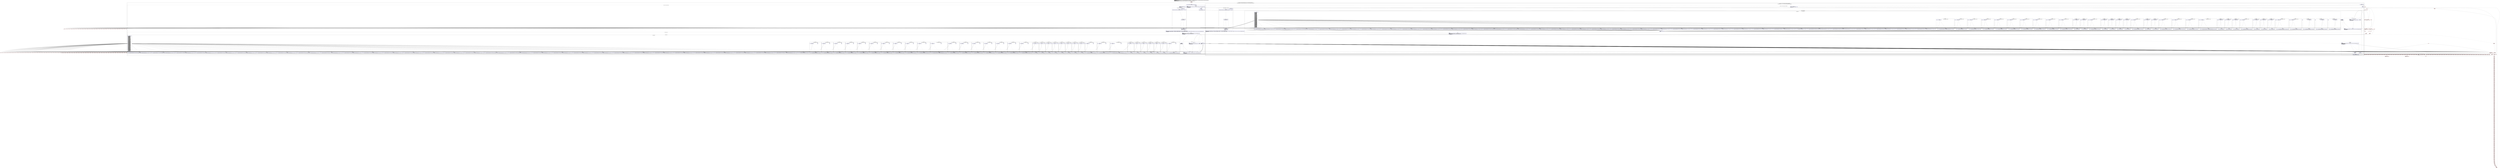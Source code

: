 digraph "CFG forcom.google.android.gms.internal.measurement.zzvz.zza(Ljava\/lang\/Object;Lcom\/google\/android\/gms\/internal\/measurement\/zzxy;)V" {
subgraph cluster_Region_588584494 {
label = "R(1:(5:2|(2:4|(1:6))|7|(4:9|(2:13|16)|19|20)|(2:164|165))(1:(6:169|(2:171|(1:173))|174|(4:176|(2:180|183)|186|187)|(2:331|332)|334)(1:336)))";
node [shape=record,color=blue];
subgraph cluster_IfRegion_426976655 {
label = "IF [B:1:0x0006] THEN: R(5:2|(2:4|(1:6))|7|(4:9|(2:13|16)|19|20)|(2:164|165)) ELSE: R(1:(6:169|(2:171|(1:173))|174|(4:176|(2:180|183)|186|187)|(2:331|332)|334)(1:336))";
node [shape=record,color=blue];
Node_1 [shape=record,label="{1\:\ 0x0006|if (r12.zzvm() == com.google.android.gms.internal.measurement.zzuo.zze.zzbyy) goto L_0x0008\l}"];
subgraph cluster_Region_599995051 {
label = "R(5:2|(2:4|(1:6))|7|(4:9|(2:13|16)|19|20)|(2:164|165))";
node [shape=record,color=blue];
Node_2 [shape=record,label="{2\:\ 0x0008|zza(r10.zzcbg, r11, r12)\ljava.util.Iterator\<java.util.Map.Entry\<?, java.lang.Object\>\> r1 = null\ljava.util.Map.Entry r0 = null\l}"];
subgraph cluster_IfRegion_1635220120 {
label = "IF [B:3:0x0011] THEN: R(2:4|(1:6)) ELSE: null";
node [shape=record,color=blue];
Node_3 [shape=record,label="{3\:\ 0x0011|if (r10.zzcax == true) goto L_0x0013\l}"];
subgraph cluster_Region_2045703964 {
label = "R(2:4|(1:6))";
node [shape=record,color=blue];
Node_4 [shape=record,label="{4\:\ 0x0013|com.google.android.gms.internal.measurement.zzuf com.google.android.gms.internal.measurement.zzuf\<?\> r2 = r10.zzcbh.zzw(r11)\l}"];
subgraph cluster_IfRegion_1986191300 {
label = "IF [B:5:0x001d] THEN: R(1:6) ELSE: null";
node [shape=record,color=blue];
Node_5 [shape=record,label="{5\:\ 0x001d|if (r2.isEmpty() == false) goto L_0x001f\l}"];
subgraph cluster_Region_99300197 {
label = "R(1:6)";
node [shape=record,color=blue];
Node_6 [shape=record,label="{6\:\ 0x001f|java.util.Iterator r1 = r2.descendingIterator()\ljava.util.Map$Entry r0 = r1.next()\l}"];
}
}
}
}
Node_7 [shape=record,label="{7\:\ 0x0029|PHI: r0 r1 \l  PHI: (r0v325 java.util.Map$Entry) = (r0v324 java.util.Map$Entry), (r0v324 java.util.Map$Entry), (r0v643 java.util.Map$Entry) binds: [B:3:0x0011, B:5:0x001d, B:6:0x001f] A[DONT_GENERATE, DONT_INLINE]\l  PHI: (r1v5 java.util.Iterator\<java.util.Map$Entry\<?, java.lang.Object\>\>) = (r1v4 java.util.Iterator\<java.util.Map$Entry\<?, java.lang.Object\>\>), (r1v4 java.util.Iterator\<java.util.Map$Entry\<?, java.lang.Object\>\>), (r1v6 java.util.Iterator\<java.util.Map$Entry\<?, java.lang.Object\>\>) binds: [B:3:0x0011, B:5:0x001d, B:6:0x001f] A[DONT_GENERATE, DONT_INLINE]\l|int r3 = r10.zzcas.length \- 3\l}"];
subgraph cluster_LoopRegion_761724740 {
label = "LOOP:0: (4:9|(2:13|16)|19|20)";
node [shape=record,color=blue];
Node_8 [shape=record,label="{8\:\ 0x002f|LOOP_START\lPHI: r0 r3 \l  PHI: (r0v326 java.util.Map$Entry) = (r0v325 java.util.Map$Entry), (r0v633 java.util.Map$Entry) binds: [B:7:0x0029, B:20:0x0061] A[DONT_GENERATE, DONT_INLINE]\l  PHI: (r3v5 int) = (r3v4 int), (r3v6 int) binds: [B:7:0x0029, B:20:0x0061] A[DONT_GENERATE, DONT_INLINE]\lLOOP:0: B:8:0x002f\-\>B:20:0x0061\l|if (r3 \>= 0) goto L_0x0031\l}"];
subgraph cluster_Region_1818004151 {
label = "R(4:9|(2:13|16)|19|20)";
node [shape=record,color=blue];
Node_9 [shape=record,label="{9\:\ 0x0031|int int r4 = zzbt(r3)\lint r5 = r10.zzcas[r3]\ljava.util.Map.Entry r2 = r0\l}"];
subgraph cluster_LoopRegion_2126263916 {
label = "LOOP:1: (2:13|16)";
node [shape=record,color=blue];
Node_10 [shape=record,label="{10\:\ 0x003a|LOOP_START\lPHI: r2 \l  PHI: (r2v17 java.util.Map$Entry) = (r2v16 java.util.Map$Entry), (r2v18 java.util.Map$Entry) binds: [B:9:0x0031, B:16:0x0055] A[DONT_GENERATE, DONT_INLINE]\lLOOP:1: B:10:0x003a\-\>B:16:0x0055\l|if (r2 != null) goto L_0x003c\l}"];
subgraph cluster_Region_1081847318 {
label = "R(2:13|16)";
node [shape=record,color=blue];
Node_13 [shape=record,label="{13\:\ 0x0044|r10.zzcbh.zza(r12, r2)\l}"];
Node_16 [shape=record,label="{16\:\ 0x0055|LOOP_END\lPHI: r0 \l  PHI: (r0v639 java.util.Map$Entry) =  binds: [] A[DONT_GENERATE, DONT_INLINE]\lLOOP:1: B:10:0x003a\-\>B:16:0x0055\l|r2 = r1.hasNext() ? r1.next() : null\l}"];
}
}
subgraph cluster_SwitchRegion_1422666314 {
label = "Switch: 69, default: null";
node [shape=record,color=blue];
Node_19 [shape=record,label="{19\:\ 0x005e|switch(((267386880 & r4) \>\>\> 20)) \{\l    case 0: goto L_0x0066;\l    case 1: goto L_0x0079;\l    case 2: goto L_0x008c;\l    case 3: goto L_0x009f;\l    case 4: goto L_0x00b2;\l    case 5: goto L_0x00c5;\l    case 6: goto L_0x00d8;\l    case 7: goto L_0x00ec;\l    case 8: goto L_0x0100;\l    case 9: goto L_0x0114;\l    case 10: goto L_0x012c;\l    case 11: goto L_0x0142;\l    case 12: goto L_0x0156;\l    case 13: goto L_0x016a;\l    case 14: goto L_0x017e;\l    case 15: goto L_0x0192;\l    case 16: goto L_0x01a6;\l    case 17: goto L_0x01ba;\l    case 18: goto L_0x01d2;\l    case 19: goto L_0x01e7;\l    case 20: goto L_0x01fc;\l    case 21: goto L_0x0211;\l    case 22: goto L_0x0226;\l    case 23: goto L_0x023b;\l    case 24: goto L_0x0250;\l    case 25: goto L_0x0265;\l    case 26: goto L_0x027a;\l    case 27: goto L_0x028e;\l    case 28: goto L_0x02a6;\l    case 29: goto L_0x02ba;\l    case 30: goto L_0x02cf;\l    case 31: goto L_0x02e4;\l    case 32: goto L_0x02f9;\l    case 33: goto L_0x030e;\l    case 34: goto L_0x0323;\l    case 35: goto L_0x0338;\l    case 36: goto L_0x034d;\l    case 37: goto L_0x0362;\l    case 38: goto L_0x0377;\l    case 39: goto L_0x038c;\l    case 40: goto L_0x03a1;\l    case 41: goto L_0x03b6;\l    case 42: goto L_0x03cb;\l    case 43: goto L_0x03e0;\l    case 44: goto L_0x03f5;\l    case 45: goto L_0x040a;\l    case 46: goto L_0x041f;\l    case 47: goto L_0x0434;\l    case 48: goto L_0x0449;\l    case 49: goto L_0x045e;\l    case 50: goto L_0x0476;\l    case 51: goto L_0x0484;\l    case 52: goto L_0x0498;\l    case 53: goto L_0x04ac;\l    case 54: goto L_0x04c0;\l    case 55: goto L_0x04d4;\l    case 56: goto L_0x04e8;\l    case 57: goto L_0x04fc;\l    case 58: goto L_0x0510;\l    case 59: goto L_0x0524;\l    case 60: goto L_0x0538;\l    case 61: goto L_0x0550;\l    case 62: goto L_0x0566;\l    case 63: goto L_0x057a;\l    case 64: goto L_0x058e;\l    case 65: goto L_0x05a2;\l    case 66: goto L_0x05b6;\l    case 67: goto L_0x05ca;\l    case 68: goto L_0x05de;\l    default: goto L_0x0061;\l\}\l}"];
subgraph cluster_Region_1386892725 {
label = "R(1:(1:1)(2:23|1))";
node [shape=record,color=blue];
subgraph cluster_IfRegion_2128610292 {
label = "IF [B:22:0x006a] THEN: R(1:1) ELSE: R(2:23|1)";
node [shape=record,color=blue];
Node_22 [shape=record,label="{22\:\ 0x006a|if (zzb(r11, r3) != true) goto L_0x0061\l}"];
subgraph cluster_Region_1501922728 {
label = "R(1:1)";
node [shape=record,color=blue];
Node_InsnContainer_1507499082 [shape=record,label="{|break\l}"];
}
subgraph cluster_Region_913554605 {
label = "R(2:23|1)";
node [shape=record,color=blue];
Node_23 [shape=record,label="{23\:\ 0x006c|r12.zza(r5, com.google.android.gms.internal.measurement.zzxj.zzo(r11, (long) (1048575 & r4)))\l}"];
Node_InsnContainer_52665939 [shape=record,label="{|break\l}"];
}
}
}
subgraph cluster_Region_65317991 {
label = "R(1:(1:1)(2:26|1))";
node [shape=record,color=blue];
subgraph cluster_IfRegion_1994471341 {
label = "IF [B:25:0x007d] THEN: R(1:1) ELSE: R(2:26|1)";
node [shape=record,color=blue];
Node_25 [shape=record,label="{25\:\ 0x007d|if (zzb(r11, r3) != true) goto L_0x0061\l}"];
subgraph cluster_Region_1991889270 {
label = "R(1:1)";
node [shape=record,color=blue];
Node_InsnContainer_2072783655 [shape=record,label="{|break\l}"];
}
subgraph cluster_Region_1055108994 {
label = "R(2:26|1)";
node [shape=record,color=blue];
Node_26 [shape=record,label="{26\:\ 0x007f|r12.zza(r5, com.google.android.gms.internal.measurement.zzxj.zzn(r11, (long) (1048575 & r4)))\l}"];
Node_InsnContainer_1690497795 [shape=record,label="{|break\l}"];
}
}
}
subgraph cluster_Region_1122237544 {
label = "R(1:(1:1)(2:29|1))";
node [shape=record,color=blue];
subgraph cluster_IfRegion_1094993887 {
label = "IF [B:28:0x0090] THEN: R(1:1) ELSE: R(2:29|1)";
node [shape=record,color=blue];
Node_28 [shape=record,label="{28\:\ 0x0090|if (zzb(r11, r3) != true) goto L_0x0061\l}"];
subgraph cluster_Region_2053744419 {
label = "R(1:1)";
node [shape=record,color=blue];
Node_InsnContainer_1621524058 [shape=record,label="{|break\l}"];
}
subgraph cluster_Region_2083979089 {
label = "R(2:29|1)";
node [shape=record,color=blue];
Node_29 [shape=record,label="{29\:\ 0x0092|r12.zzi(r5, com.google.android.gms.internal.measurement.zzxj.zzl(r11, (long) (1048575 & r4)))\l}"];
Node_InsnContainer_319804326 [shape=record,label="{|break\l}"];
}
}
}
subgraph cluster_Region_1314024723 {
label = "R(1:(1:1)(2:32|1))";
node [shape=record,color=blue];
subgraph cluster_IfRegion_1531055212 {
label = "IF [B:31:0x00a3] THEN: R(1:1) ELSE: R(2:32|1)";
node [shape=record,color=blue];
Node_31 [shape=record,label="{31\:\ 0x00a3|if (zzb(r11, r3) != true) goto L_0x0061\l}"];
subgraph cluster_Region_2041940805 {
label = "R(1:1)";
node [shape=record,color=blue];
Node_InsnContainer_707948167 [shape=record,label="{|break\l}"];
}
subgraph cluster_Region_1235031271 {
label = "R(2:32|1)";
node [shape=record,color=blue];
Node_32 [shape=record,label="{32\:\ 0x00a5|r12.zza(r5, com.google.android.gms.internal.measurement.zzxj.zzl(r11, (long) (1048575 & r4)))\l}"];
Node_InsnContainer_1204624004 [shape=record,label="{|break\l}"];
}
}
}
subgraph cluster_Region_439016859 {
label = "R(1:(1:1)(2:35|1))";
node [shape=record,color=blue];
subgraph cluster_IfRegion_633555795 {
label = "IF [B:34:0x00b6] THEN: R(1:1) ELSE: R(2:35|1)";
node [shape=record,color=blue];
Node_34 [shape=record,label="{34\:\ 0x00b6|if (zzb(r11, r3) != true) goto L_0x0061\l}"];
subgraph cluster_Region_1334870584 {
label = "R(1:1)";
node [shape=record,color=blue];
Node_InsnContainer_1987021595 [shape=record,label="{|break\l}"];
}
subgraph cluster_Region_1654677421 {
label = "R(2:35|1)";
node [shape=record,color=blue];
Node_35 [shape=record,label="{35\:\ 0x00b8|r12.zzd(r5, com.google.android.gms.internal.measurement.zzxj.zzk(r11, (long) (1048575 & r4)))\l}"];
Node_InsnContainer_1499047528 [shape=record,label="{|break\l}"];
}
}
}
subgraph cluster_Region_357789405 {
label = "R(1:(1:1)(2:38|1))";
node [shape=record,color=blue];
subgraph cluster_IfRegion_1524653081 {
label = "IF [B:37:0x00c9] THEN: R(1:1) ELSE: R(2:38|1)";
node [shape=record,color=blue];
Node_37 [shape=record,label="{37\:\ 0x00c9|if (zzb(r11, r3) != true) goto L_0x0061\l}"];
subgraph cluster_Region_1587134221 {
label = "R(1:1)";
node [shape=record,color=blue];
Node_InsnContainer_1420083350 [shape=record,label="{|break\l}"];
}
subgraph cluster_Region_1092379588 {
label = "R(2:38|1)";
node [shape=record,color=blue];
Node_38 [shape=record,label="{38\:\ 0x00cb|r12.zzc(r5, com.google.android.gms.internal.measurement.zzxj.zzl(r11, (long) (1048575 & r4)))\l}"];
Node_InsnContainer_1079662220 [shape=record,label="{|break\l}"];
}
}
}
subgraph cluster_Region_1316093404 {
label = "R(1:(1:1)(2:41|1))";
node [shape=record,color=blue];
subgraph cluster_IfRegion_972653093 {
label = "IF [B:40:0x00dc] THEN: R(1:1) ELSE: R(2:41|1)";
node [shape=record,color=blue];
Node_40 [shape=record,label="{40\:\ 0x00dc|if (zzb(r11, r3) != true) goto L_0x0061\l}"];
subgraph cluster_Region_1560494792 {
label = "R(1:1)";
node [shape=record,color=blue];
Node_InsnContainer_793876878 [shape=record,label="{|break\l}"];
}
subgraph cluster_Region_169590977 {
label = "R(2:41|1)";
node [shape=record,color=blue];
Node_41 [shape=record,label="{41\:\ 0x00de|r12.zzg(r5, com.google.android.gms.internal.measurement.zzxj.zzk(r11, (long) (1048575 & r4)))\l}"];
Node_InsnContainer_1026381022 [shape=record,label="{|break\l}"];
}
}
}
subgraph cluster_Region_2087965114 {
label = "R(1:(1:1)(2:44|1))";
node [shape=record,color=blue];
subgraph cluster_IfRegion_1913903130 {
label = "IF [B:43:0x00f0] THEN: R(1:1) ELSE: R(2:44|1)";
node [shape=record,color=blue];
Node_43 [shape=record,label="{43\:\ 0x00f0|if (zzb(r11, r3) != true) goto L_0x0061\l}"];
subgraph cluster_Region_992074238 {
label = "R(1:1)";
node [shape=record,color=blue];
Node_InsnContainer_413121277 [shape=record,label="{|break\l}"];
}
subgraph cluster_Region_729864009 {
label = "R(2:44|1)";
node [shape=record,color=blue];
Node_44 [shape=record,label="{44\:\ 0x00f2|r12.zzb(r5, com.google.android.gms.internal.measurement.zzxj.zzm(r11, (long) (1048575 & r4)))\l}"];
Node_InsnContainer_1329825428 [shape=record,label="{|break\l}"];
}
}
}
subgraph cluster_Region_769614023 {
label = "R(1:(1:1)(2:47|1))";
node [shape=record,color=blue];
subgraph cluster_IfRegion_1295359192 {
label = "IF [B:46:0x0104] THEN: R(1:1) ELSE: R(2:47|1)";
node [shape=record,color=blue];
Node_46 [shape=record,label="{46\:\ 0x0104|if (zzb(r11, r3) != true) goto L_0x0061\l}"];
subgraph cluster_Region_411349675 {
label = "R(1:1)";
node [shape=record,color=blue];
Node_InsnContainer_2108271380 [shape=record,label="{|break\l}"];
}
subgraph cluster_Region_1262332067 {
label = "R(2:47|1)";
node [shape=record,color=blue];
Node_47 [shape=record,label="{47\:\ 0x0106|zza(r5, com.google.android.gms.internal.measurement.zzxj.zzp(r11, (long) (1048575 & r4)), r12)\l}"];
Node_InsnContainer_772666643 [shape=record,label="{|break\l}"];
}
}
}
subgraph cluster_Region_2021810509 {
label = "R(1:(1:1)(2:50|1))";
node [shape=record,color=blue];
subgraph cluster_IfRegion_367858163 {
label = "IF [B:49:0x0118] THEN: R(1:1) ELSE: R(2:50|1)";
node [shape=record,color=blue];
Node_49 [shape=record,label="{49\:\ 0x0118|if (zzb(r11, r3) != true) goto L_0x0061\l}"];
subgraph cluster_Region_1169065244 {
label = "R(1:1)";
node [shape=record,color=blue];
Node_InsnContainer_1970235318 [shape=record,label="{|break\l}"];
}
subgraph cluster_Region_1617973697 {
label = "R(2:50|1)";
node [shape=record,color=blue];
Node_50 [shape=record,label="{50\:\ 0x011a|r12.zza(r5, com.google.android.gms.internal.measurement.zzxj.zzp(r11, (long) (1048575 & r4)), zzbq(r3))\l}"];
Node_InsnContainer_873181541 [shape=record,label="{|break\l}"];
}
}
}
subgraph cluster_Region_1600665248 {
label = "R(1:(1:1)(2:53|1))";
node [shape=record,color=blue];
subgraph cluster_IfRegion_206538461 {
label = "IF [B:52:0x0130] THEN: R(1:1) ELSE: R(2:53|1)";
node [shape=record,color=blue];
Node_52 [shape=record,label="{52\:\ 0x0130|if (zzb(r11, r3) != true) goto L_0x0061\l}"];
subgraph cluster_Region_1851772468 {
label = "R(1:1)";
node [shape=record,color=blue];
Node_InsnContainer_1619216030 [shape=record,label="{|break\l}"];
}
subgraph cluster_Region_1763565635 {
label = "R(2:53|1)";
node [shape=record,color=blue];
Node_53 [shape=record,label="{53\:\ 0x0132|r12.zza(r5, (com.google.android.gms.internal.measurement.zzte) com.google.android.gms.internal.measurement.zzxj.zzp(r11, (long) (1048575 & r4)))\l}"];
Node_InsnContainer_157959026 [shape=record,label="{|break\l}"];
}
}
}
subgraph cluster_Region_388610505 {
label = "R(1:(1:1)(2:56|1))";
node [shape=record,color=blue];
subgraph cluster_IfRegion_1845303504 {
label = "IF [B:55:0x0146] THEN: R(1:1) ELSE: R(2:56|1)";
node [shape=record,color=blue];
Node_55 [shape=record,label="{55\:\ 0x0146|if (zzb(r11, r3) != true) goto L_0x0061\l}"];
subgraph cluster_Region_127400822 {
label = "R(1:1)";
node [shape=record,color=blue];
Node_InsnContainer_2111498924 [shape=record,label="{|break\l}"];
}
subgraph cluster_Region_1037318249 {
label = "R(2:56|1)";
node [shape=record,color=blue];
Node_56 [shape=record,label="{56\:\ 0x0148|r12.zze(r5, com.google.android.gms.internal.measurement.zzxj.zzk(r11, (long) (1048575 & r4)))\l}"];
Node_InsnContainer_644892598 [shape=record,label="{|break\l}"];
}
}
}
subgraph cluster_Region_2093827392 {
label = "R(1:(1:1)(2:59|1))";
node [shape=record,color=blue];
subgraph cluster_IfRegion_283307541 {
label = "IF [B:58:0x015a] THEN: R(1:1) ELSE: R(2:59|1)";
node [shape=record,color=blue];
Node_58 [shape=record,label="{58\:\ 0x015a|if (zzb(r11, r3) != true) goto L_0x0061\l}"];
subgraph cluster_Region_1152998884 {
label = "R(1:1)";
node [shape=record,color=blue];
Node_InsnContainer_1855733845 [shape=record,label="{|break\l}"];
}
subgraph cluster_Region_272861701 {
label = "R(2:59|1)";
node [shape=record,color=blue];
Node_59 [shape=record,label="{59\:\ 0x015c|r12.zzo(r5, com.google.android.gms.internal.measurement.zzxj.zzk(r11, (long) (1048575 & r4)))\l}"];
Node_InsnContainer_1257633735 [shape=record,label="{|break\l}"];
}
}
}
subgraph cluster_Region_1552178332 {
label = "R(1:(1:1)(2:62|1))";
node [shape=record,color=blue];
subgraph cluster_IfRegion_1929272209 {
label = "IF [B:61:0x016e] THEN: R(1:1) ELSE: R(2:62|1)";
node [shape=record,color=blue];
Node_61 [shape=record,label="{61\:\ 0x016e|if (zzb(r11, r3) != true) goto L_0x0061\l}"];
subgraph cluster_Region_1390177429 {
label = "R(1:1)";
node [shape=record,color=blue];
Node_InsnContainer_1590558835 [shape=record,label="{|break\l}"];
}
subgraph cluster_Region_916275230 {
label = "R(2:62|1)";
node [shape=record,color=blue];
Node_62 [shape=record,label="{62\:\ 0x0170|r12.zzn(r5, com.google.android.gms.internal.measurement.zzxj.zzk(r11, (long) (1048575 & r4)))\l}"];
Node_InsnContainer_996183970 [shape=record,label="{|break\l}"];
}
}
}
subgraph cluster_Region_1174291694 {
label = "R(1:(1:1)(2:65|1))";
node [shape=record,color=blue];
subgraph cluster_IfRegion_41370237 {
label = "IF [B:64:0x0182] THEN: R(1:1) ELSE: R(2:65|1)";
node [shape=record,color=blue];
Node_64 [shape=record,label="{64\:\ 0x0182|if (zzb(r11, r3) != true) goto L_0x0061\l}"];
subgraph cluster_Region_1953968128 {
label = "R(1:1)";
node [shape=record,color=blue];
Node_InsnContainer_1519676261 [shape=record,label="{|break\l}"];
}
subgraph cluster_Region_805613942 {
label = "R(2:65|1)";
node [shape=record,color=blue];
Node_65 [shape=record,label="{65\:\ 0x0184|r12.zzj(r5, com.google.android.gms.internal.measurement.zzxj.zzl(r11, (long) (1048575 & r4)))\l}"];
Node_InsnContainer_1698095626 [shape=record,label="{|break\l}"];
}
}
}
subgraph cluster_Region_1381503862 {
label = "R(1:(1:1)(2:68|1))";
node [shape=record,color=blue];
subgraph cluster_IfRegion_122286459 {
label = "IF [B:67:0x0196] THEN: R(1:1) ELSE: R(2:68|1)";
node [shape=record,color=blue];
Node_67 [shape=record,label="{67\:\ 0x0196|if (zzb(r11, r3) != true) goto L_0x0061\l}"];
subgraph cluster_Region_526573069 {
label = "R(1:1)";
node [shape=record,color=blue];
Node_InsnContainer_1716797895 [shape=record,label="{|break\l}"];
}
subgraph cluster_Region_739233903 {
label = "R(2:68|1)";
node [shape=record,color=blue];
Node_68 [shape=record,label="{68\:\ 0x0198|r12.zzf(r5, com.google.android.gms.internal.measurement.zzxj.zzk(r11, (long) (1048575 & r4)))\l}"];
Node_InsnContainer_874568117 [shape=record,label="{|break\l}"];
}
}
}
subgraph cluster_Region_644988900 {
label = "R(1:(1:1)(2:71|1))";
node [shape=record,color=blue];
subgraph cluster_IfRegion_6043073 {
label = "IF [B:70:0x01aa] THEN: R(1:1) ELSE: R(2:71|1)";
node [shape=record,color=blue];
Node_70 [shape=record,label="{70\:\ 0x01aa|if (zzb(r11, r3) != true) goto L_0x0061\l}"];
subgraph cluster_Region_795512721 {
label = "R(1:1)";
node [shape=record,color=blue];
Node_InsnContainer_1811196354 [shape=record,label="{|break\l}"];
}
subgraph cluster_Region_537945161 {
label = "R(2:71|1)";
node [shape=record,color=blue];
Node_71 [shape=record,label="{71\:\ 0x01ac|r12.zzb(r5, com.google.android.gms.internal.measurement.zzxj.zzl(r11, (long) (1048575 & r4)))\l}"];
Node_InsnContainer_1496000632 [shape=record,label="{|break\l}"];
}
}
}
subgraph cluster_Region_1921917478 {
label = "R(1:(1:1)(2:74|1))";
node [shape=record,color=blue];
subgraph cluster_IfRegion_16696456 {
label = "IF [B:73:0x01be] THEN: R(1:1) ELSE: R(2:74|1)";
node [shape=record,color=blue];
Node_73 [shape=record,label="{73\:\ 0x01be|if (zzb(r11, r3) != true) goto L_0x0061\l}"];
subgraph cluster_Region_165883361 {
label = "R(1:1)";
node [shape=record,color=blue];
Node_InsnContainer_1192705958 [shape=record,label="{|break\l}"];
}
subgraph cluster_Region_950147648 {
label = "R(2:74|1)";
node [shape=record,color=blue];
Node_74 [shape=record,label="{74\:\ 0x01c0|r12.zzb(r5, com.google.android.gms.internal.measurement.zzxj.zzp(r11, (long) (1048575 & r4)), zzbq(r3))\l}"];
Node_InsnContainer_1207936980 [shape=record,label="{|break\l}"];
}
}
}
subgraph cluster_Region_1890117126 {
label = "R(2:75|1)";
node [shape=record,color=blue];
Node_75 [shape=record,label="{75\:\ 0x01d2|com.google.android.gms.internal.measurement.zzwn.zza(r10.zzcas[r3], (java.util.List\<java.lang.Double\>) (java.util.List) com.google.android.gms.internal.measurement.zzxj.zzp(r11, (long) (1048575 & r4)), r12, false)\l}"];
Node_InsnContainer_1155736095 [shape=record,label="{|break\l}"];
}
subgraph cluster_Region_297478127 {
label = "R(2:76|1)";
node [shape=record,color=blue];
Node_76 [shape=record,label="{76\:\ 0x01e7|com.google.android.gms.internal.measurement.zzwn.zzb(r10.zzcas[r3], (java.util.List\<java.lang.Float\>) (java.util.List) com.google.android.gms.internal.measurement.zzxj.zzp(r11, (long) (1048575 & r4)), r12, false)\l}"];
Node_InsnContainer_1426035527 [shape=record,label="{|break\l}"];
}
subgraph cluster_Region_1729588180 {
label = "R(2:77|1)";
node [shape=record,color=blue];
Node_77 [shape=record,label="{77\:\ 0x01fc|com.google.android.gms.internal.measurement.zzwn.zzc(r10.zzcas[r3], (java.util.List) com.google.android.gms.internal.measurement.zzxj.zzp(r11, (long) (1048575 & r4)), r12, false)\l}"];
Node_InsnContainer_711687281 [shape=record,label="{|break\l}"];
}
subgraph cluster_Region_1338973548 {
label = "R(2:78|1)";
node [shape=record,color=blue];
Node_78 [shape=record,label="{78\:\ 0x0211|com.google.android.gms.internal.measurement.zzwn.zzd(r10.zzcas[r3], (java.util.List) com.google.android.gms.internal.measurement.zzxj.zzp(r11, (long) (1048575 & r4)), r12, false)\l}"];
Node_InsnContainer_269533167 [shape=record,label="{|break\l}"];
}
subgraph cluster_Region_2019580485 {
label = "R(2:79|1)";
node [shape=record,color=blue];
Node_79 [shape=record,label="{79\:\ 0x0226|com.google.android.gms.internal.measurement.zzwn.zzh(r10.zzcas[r3], (java.util.List) com.google.android.gms.internal.measurement.zzxj.zzp(r11, (long) (1048575 & r4)), r12, false)\l}"];
Node_InsnContainer_1295942696 [shape=record,label="{|break\l}"];
}
subgraph cluster_Region_816615161 {
label = "R(2:80|1)";
node [shape=record,color=blue];
Node_80 [shape=record,label="{80\:\ 0x023b|com.google.android.gms.internal.measurement.zzwn.zzf(r10.zzcas[r3], (java.util.List) com.google.android.gms.internal.measurement.zzxj.zzp(r11, (long) (1048575 & r4)), r12, false)\l}"];
Node_InsnContainer_1710441315 [shape=record,label="{|break\l}"];
}
subgraph cluster_Region_1824066291 {
label = "R(2:81|1)";
node [shape=record,color=blue];
Node_81 [shape=record,label="{81\:\ 0x0250|com.google.android.gms.internal.measurement.zzwn.zzk(r10.zzcas[r3], (java.util.List) com.google.android.gms.internal.measurement.zzxj.zzp(r11, (long) (1048575 & r4)), r12, false)\l}"];
Node_InsnContainer_336208728 [shape=record,label="{|break\l}"];
}
subgraph cluster_Region_1537891957 {
label = "R(2:82|1)";
node [shape=record,color=blue];
Node_82 [shape=record,label="{82\:\ 0x0265|com.google.android.gms.internal.measurement.zzwn.zzn(r10.zzcas[r3], (java.util.List) com.google.android.gms.internal.measurement.zzxj.zzp(r11, (long) (1048575 & r4)), r12, false)\l}"];
Node_InsnContainer_32512497 [shape=record,label="{|break\l}"];
}
subgraph cluster_Region_560108855 {
label = "R(2:83|1)";
node [shape=record,color=blue];
Node_83 [shape=record,label="{83\:\ 0x027a|com.google.android.gms.internal.measurement.zzwn.zza(r10.zzcas[r3], (java.util.List\<java.lang.String\>) (java.util.List) com.google.android.gms.internal.measurement.zzxj.zzp(r11, (long) (1048575 & r4)), r12)\l}"];
Node_InsnContainer_945213987 [shape=record,label="{|break\l}"];
}
subgraph cluster_Region_1978469540 {
label = "R(2:84|1)";
node [shape=record,color=blue];
Node_84 [shape=record,label="{84\:\ 0x028e|com.google.android.gms.internal.measurement.zzwn.zza(r10.zzcas[r3], (java.util.List\<?\>) (java.util.List) com.google.android.gms.internal.measurement.zzxj.zzp(r11, (long) (1048575 & r4)), r12, zzbq(r3))\l}"];
Node_InsnContainer_1203856913 [shape=record,label="{|break\l}"];
}
subgraph cluster_Region_1369931384 {
label = "R(2:85|1)";
node [shape=record,color=blue];
Node_85 [shape=record,label="{85\:\ 0x02a6|com.google.android.gms.internal.measurement.zzwn.zzb(r10.zzcas[r3], (java.util.List) com.google.android.gms.internal.measurement.zzxj.zzp(r11, (long) (1048575 & r4)), r12)\l}"];
Node_InsnContainer_34905426 [shape=record,label="{|break\l}"];
}
subgraph cluster_Region_1492634575 {
label = "R(2:86|1)";
node [shape=record,color=blue];
Node_86 [shape=record,label="{86\:\ 0x02ba|com.google.android.gms.internal.measurement.zzwn.zzi(r10.zzcas[r3], (java.util.List) com.google.android.gms.internal.measurement.zzxj.zzp(r11, (long) (1048575 & r4)), r12, false)\l}"];
Node_InsnContainer_53093232 [shape=record,label="{|break\l}"];
}
subgraph cluster_Region_1829320395 {
label = "R(2:87|1)";
node [shape=record,color=blue];
Node_87 [shape=record,label="{87\:\ 0x02cf|com.google.android.gms.internal.measurement.zzwn.zzm(r10.zzcas[r3], (java.util.List) com.google.android.gms.internal.measurement.zzxj.zzp(r11, (long) (1048575 & r4)), r12, false)\l}"];
Node_InsnContainer_224607996 [shape=record,label="{|break\l}"];
}
subgraph cluster_Region_1889308642 {
label = "R(2:88|1)";
node [shape=record,color=blue];
Node_88 [shape=record,label="{88\:\ 0x02e4|com.google.android.gms.internal.measurement.zzwn.zzl(r10.zzcas[r3], (java.util.List) com.google.android.gms.internal.measurement.zzxj.zzp(r11, (long) (1048575 & r4)), r12, false)\l}"];
Node_InsnContainer_1105076399 [shape=record,label="{|break\l}"];
}
subgraph cluster_Region_438467383 {
label = "R(2:89|1)";
node [shape=record,color=blue];
Node_89 [shape=record,label="{89\:\ 0x02f9|com.google.android.gms.internal.measurement.zzwn.zzg(r10.zzcas[r3], (java.util.List) com.google.android.gms.internal.measurement.zzxj.zzp(r11, (long) (1048575 & r4)), r12, false)\l}"];
Node_InsnContainer_1728502731 [shape=record,label="{|break\l}"];
}
subgraph cluster_Region_2095931919 {
label = "R(2:90|1)";
node [shape=record,color=blue];
Node_90 [shape=record,label="{90\:\ 0x030e|com.google.android.gms.internal.measurement.zzwn.zzj(r10.zzcas[r3], (java.util.List) com.google.android.gms.internal.measurement.zzxj.zzp(r11, (long) (1048575 & r4)), r12, false)\l}"];
Node_InsnContainer_904218104 [shape=record,label="{|break\l}"];
}
subgraph cluster_Region_1492565047 {
label = "R(2:91|1)";
node [shape=record,color=blue];
Node_91 [shape=record,label="{91\:\ 0x0323|com.google.android.gms.internal.measurement.zzwn.zze(r10.zzcas[r3], (java.util.List) com.google.android.gms.internal.measurement.zzxj.zzp(r11, (long) (1048575 & r4)), r12, false)\l}"];
Node_InsnContainer_560273766 [shape=record,label="{|break\l}"];
}
subgraph cluster_Region_1275190100 {
label = "R(2:92|1)";
node [shape=record,color=blue];
Node_92 [shape=record,label="{92\:\ 0x0338|com.google.android.gms.internal.measurement.zzwn.zza(r10.zzcas[r3], (java.util.List\<java.lang.Double\>) (java.util.List) com.google.android.gms.internal.measurement.zzxj.zzp(r11, (long) (1048575 & r4)), r12, true)\l}"];
Node_InsnContainer_286166717 [shape=record,label="{|break\l}"];
}
subgraph cluster_Region_1173617184 {
label = "R(2:93|1)";
node [shape=record,color=blue];
Node_93 [shape=record,label="{93\:\ 0x034d|com.google.android.gms.internal.measurement.zzwn.zzb(r10.zzcas[r3], (java.util.List\<java.lang.Float\>) (java.util.List) com.google.android.gms.internal.measurement.zzxj.zzp(r11, (long) (1048575 & r4)), r12, true)\l}"];
Node_InsnContainer_1082644436 [shape=record,label="{|break\l}"];
}
subgraph cluster_Region_1377371531 {
label = "R(2:94|1)";
node [shape=record,color=blue];
Node_94 [shape=record,label="{94\:\ 0x0362|com.google.android.gms.internal.measurement.zzwn.zzc(r10.zzcas[r3], (java.util.List) com.google.android.gms.internal.measurement.zzxj.zzp(r11, (long) (1048575 & r4)), r12, true)\l}"];
Node_InsnContainer_1607635129 [shape=record,label="{|break\l}"];
}
subgraph cluster_Region_1063455995 {
label = "R(2:95|1)";
node [shape=record,color=blue];
Node_95 [shape=record,label="{95\:\ 0x0377|com.google.android.gms.internal.measurement.zzwn.zzd(r10.zzcas[r3], (java.util.List) com.google.android.gms.internal.measurement.zzxj.zzp(r11, (long) (1048575 & r4)), r12, true)\l}"];
Node_InsnContainer_1458899980 [shape=record,label="{|break\l}"];
}
subgraph cluster_Region_2105195320 {
label = "R(2:96|1)";
node [shape=record,color=blue];
Node_96 [shape=record,label="{96\:\ 0x038c|com.google.android.gms.internal.measurement.zzwn.zzh(r10.zzcas[r3], (java.util.List) com.google.android.gms.internal.measurement.zzxj.zzp(r11, (long) (1048575 & r4)), r12, true)\l}"];
Node_InsnContainer_871045897 [shape=record,label="{|break\l}"];
}
subgraph cluster_Region_654470221 {
label = "R(2:97|1)";
node [shape=record,color=blue];
Node_97 [shape=record,label="{97\:\ 0x03a1|com.google.android.gms.internal.measurement.zzwn.zzf(r10.zzcas[r3], (java.util.List) com.google.android.gms.internal.measurement.zzxj.zzp(r11, (long) (1048575 & r4)), r12, true)\l}"];
Node_InsnContainer_1303139287 [shape=record,label="{|break\l}"];
}
subgraph cluster_Region_1026359419 {
label = "R(2:98|1)";
node [shape=record,color=blue];
Node_98 [shape=record,label="{98\:\ 0x03b6|com.google.android.gms.internal.measurement.zzwn.zzk(r10.zzcas[r3], (java.util.List) com.google.android.gms.internal.measurement.zzxj.zzp(r11, (long) (1048575 & r4)), r12, true)\l}"];
Node_InsnContainer_112219523 [shape=record,label="{|break\l}"];
}
subgraph cluster_Region_445569009 {
label = "R(2:99|1)";
node [shape=record,color=blue];
Node_99 [shape=record,label="{99\:\ 0x03cb|com.google.android.gms.internal.measurement.zzwn.zzn(r10.zzcas[r3], (java.util.List) com.google.android.gms.internal.measurement.zzxj.zzp(r11, (long) (1048575 & r4)), r12, true)\l}"];
Node_InsnContainer_2027662389 [shape=record,label="{|break\l}"];
}
subgraph cluster_Region_847584483 {
label = "R(2:100|1)";
node [shape=record,color=blue];
Node_100 [shape=record,label="{100\:\ 0x03e0|com.google.android.gms.internal.measurement.zzwn.zzi(r10.zzcas[r3], (java.util.List) com.google.android.gms.internal.measurement.zzxj.zzp(r11, (long) (1048575 & r4)), r12, true)\l}"];
Node_InsnContainer_327406452 [shape=record,label="{|break\l}"];
}
subgraph cluster_Region_114392826 {
label = "R(2:101|1)";
node [shape=record,color=blue];
Node_101 [shape=record,label="{101\:\ 0x03f5|com.google.android.gms.internal.measurement.zzwn.zzm(r10.zzcas[r3], (java.util.List) com.google.android.gms.internal.measurement.zzxj.zzp(r11, (long) (1048575 & r4)), r12, true)\l}"];
Node_InsnContainer_1016993848 [shape=record,label="{|break\l}"];
}
subgraph cluster_Region_1403684995 {
label = "R(2:102|1)";
node [shape=record,color=blue];
Node_102 [shape=record,label="{102\:\ 0x040a|com.google.android.gms.internal.measurement.zzwn.zzl(r10.zzcas[r3], (java.util.List) com.google.android.gms.internal.measurement.zzxj.zzp(r11, (long) (1048575 & r4)), r12, true)\l}"];
Node_InsnContainer_939941477 [shape=record,label="{|break\l}"];
}
subgraph cluster_Region_1064823896 {
label = "R(2:103|1)";
node [shape=record,color=blue];
Node_103 [shape=record,label="{103\:\ 0x041f|com.google.android.gms.internal.measurement.zzwn.zzg(r10.zzcas[r3], (java.util.List) com.google.android.gms.internal.measurement.zzxj.zzp(r11, (long) (1048575 & r4)), r12, true)\l}"];
Node_InsnContainer_496625492 [shape=record,label="{|break\l}"];
}
subgraph cluster_Region_621780305 {
label = "R(2:104|1)";
node [shape=record,color=blue];
Node_104 [shape=record,label="{104\:\ 0x0434|com.google.android.gms.internal.measurement.zzwn.zzj(r10.zzcas[r3], (java.util.List) com.google.android.gms.internal.measurement.zzxj.zzp(r11, (long) (1048575 & r4)), r12, true)\l}"];
Node_InsnContainer_269258720 [shape=record,label="{|break\l}"];
}
subgraph cluster_Region_681836964 {
label = "R(2:105|1)";
node [shape=record,color=blue];
Node_105 [shape=record,label="{105\:\ 0x0449|com.google.android.gms.internal.measurement.zzwn.zze(r10.zzcas[r3], (java.util.List) com.google.android.gms.internal.measurement.zzxj.zzp(r11, (long) (1048575 & r4)), r12, true)\l}"];
Node_InsnContainer_1545542145 [shape=record,label="{|break\l}"];
}
subgraph cluster_Region_793606819 {
label = "R(2:106|1)";
node [shape=record,color=blue];
Node_106 [shape=record,label="{106\:\ 0x045e|com.google.android.gms.internal.measurement.zzwn.zzb(r10.zzcas[r3], (java.util.List\<?\>) (java.util.List) com.google.android.gms.internal.measurement.zzxj.zzp(r11, (long) (1048575 & r4)), r12, zzbq(r3))\l}"];
Node_InsnContainer_1457554065 [shape=record,label="{|break\l}"];
}
subgraph cluster_Region_794314302 {
label = "R(2:107|1)";
node [shape=record,color=blue];
Node_107 [shape=record,label="{107\:\ 0x0476|zza(r12, r5, com.google.android.gms.internal.measurement.zzxj.zzp(r11, (long) (1048575 & r4)), r3)\l}"];
Node_InsnContainer_76643422 [shape=record,label="{|break\l}"];
}
subgraph cluster_Region_1880522915 {
label = "R(1:(1:1)(2:110|1))";
node [shape=record,color=blue];
subgraph cluster_IfRegion_1986311057 {
label = "IF [B:109:0x0488] THEN: R(1:1) ELSE: R(2:110|1)";
node [shape=record,color=blue];
Node_109 [shape=record,label="{109\:\ 0x0488|if (zza(r11, r5, r3) != true) goto L_0x0061\l}"];
subgraph cluster_Region_1425884082 {
label = "R(1:1)";
node [shape=record,color=blue];
Node_InsnContainer_115058614 [shape=record,label="{|break\l}"];
}
subgraph cluster_Region_2094091749 {
label = "R(2:110|1)";
node [shape=record,color=blue];
Node_110 [shape=record,label="{110\:\ 0x048a|r12.zza(r5, zzf(r11, (long) (1048575 & r4)))\l}"];
Node_InsnContainer_153573567 [shape=record,label="{|break\l}"];
}
}
}
subgraph cluster_Region_1299235488 {
label = "R(1:(1:1)(2:113|1))";
node [shape=record,color=blue];
subgraph cluster_IfRegion_2126849496 {
label = "IF [B:112:0x049c] THEN: R(1:1) ELSE: R(2:113|1)";
node [shape=record,color=blue];
Node_112 [shape=record,label="{112\:\ 0x049c|if (zza(r11, r5, r3) != true) goto L_0x0061\l}"];
subgraph cluster_Region_1940842607 {
label = "R(1:1)";
node [shape=record,color=blue];
Node_InsnContainer_680724411 [shape=record,label="{|break\l}"];
}
subgraph cluster_Region_1766575112 {
label = "R(2:113|1)";
node [shape=record,color=blue];
Node_113 [shape=record,label="{113\:\ 0x049e|r12.zza(r5, zzg(r11, (long) (1048575 & r4)))\l}"];
Node_InsnContainer_465715382 [shape=record,label="{|break\l}"];
}
}
}
subgraph cluster_Region_1357706412 {
label = "R(1:(1:1)(2:116|1))";
node [shape=record,color=blue];
subgraph cluster_IfRegion_974766273 {
label = "IF [B:115:0x04b0] THEN: R(1:1) ELSE: R(2:116|1)";
node [shape=record,color=blue];
Node_115 [shape=record,label="{115\:\ 0x04b0|if (zza(r11, r5, r3) != true) goto L_0x0061\l}"];
subgraph cluster_Region_1418040142 {
label = "R(1:1)";
node [shape=record,color=blue];
Node_InsnContainer_1687939258 [shape=record,label="{|break\l}"];
}
subgraph cluster_Region_999679462 {
label = "R(2:116|1)";
node [shape=record,color=blue];
Node_116 [shape=record,label="{116\:\ 0x04b2|r12.zzi(r5, zzi(r11, (long) (1048575 & r4)))\l}"];
Node_InsnContainer_1842725743 [shape=record,label="{|break\l}"];
}
}
}
subgraph cluster_Region_1512772589 {
label = "R(1:(1:1)(2:119|1))";
node [shape=record,color=blue];
subgraph cluster_IfRegion_1469909002 {
label = "IF [B:118:0x04c4] THEN: R(1:1) ELSE: R(2:119|1)";
node [shape=record,color=blue];
Node_118 [shape=record,label="{118\:\ 0x04c4|if (zza(r11, r5, r3) != true) goto L_0x0061\l}"];
subgraph cluster_Region_575468549 {
label = "R(1:1)";
node [shape=record,color=blue];
Node_InsnContainer_430507726 [shape=record,label="{|break\l}"];
}
subgraph cluster_Region_402980081 {
label = "R(2:119|1)";
node [shape=record,color=blue];
Node_119 [shape=record,label="{119\:\ 0x04c6|r12.zza(r5, zzi(r11, (long) (1048575 & r4)))\l}"];
Node_InsnContainer_1520721967 [shape=record,label="{|break\l}"];
}
}
}
subgraph cluster_Region_1486005485 {
label = "R(1:(1:1)(2:122|1))";
node [shape=record,color=blue];
subgraph cluster_IfRegion_79085907 {
label = "IF [B:121:0x04d8] THEN: R(1:1) ELSE: R(2:122|1)";
node [shape=record,color=blue];
Node_121 [shape=record,label="{121\:\ 0x04d8|if (zza(r11, r5, r3) != true) goto L_0x0061\l}"];
subgraph cluster_Region_498831142 {
label = "R(1:1)";
node [shape=record,color=blue];
Node_InsnContainer_1291150633 [shape=record,label="{|break\l}"];
}
subgraph cluster_Region_1850487921 {
label = "R(2:122|1)";
node [shape=record,color=blue];
Node_122 [shape=record,label="{122\:\ 0x04da|r12.zzd(r5, zzh(r11, (long) (1048575 & r4)))\l}"];
Node_InsnContainer_891928960 [shape=record,label="{|break\l}"];
}
}
}
subgraph cluster_Region_2027007492 {
label = "R(1:(1:1)(2:125|1))";
node [shape=record,color=blue];
subgraph cluster_IfRegion_1401610232 {
label = "IF [B:124:0x04ec] THEN: R(1:1) ELSE: R(2:125|1)";
node [shape=record,color=blue];
Node_124 [shape=record,label="{124\:\ 0x04ec|if (zza(r11, r5, r3) != true) goto L_0x0061\l}"];
subgraph cluster_Region_970116231 {
label = "R(1:1)";
node [shape=record,color=blue];
Node_InsnContainer_1583954617 [shape=record,label="{|break\l}"];
}
subgraph cluster_Region_1498455612 {
label = "R(2:125|1)";
node [shape=record,color=blue];
Node_125 [shape=record,label="{125\:\ 0x04ee|r12.zzc(r5, zzi(r11, (long) (1048575 & r4)))\l}"];
Node_InsnContainer_632804661 [shape=record,label="{|break\l}"];
}
}
}
subgraph cluster_Region_1348726281 {
label = "R(1:(1:1)(2:128|1))";
node [shape=record,color=blue];
subgraph cluster_IfRegion_669057664 {
label = "IF [B:127:0x0500] THEN: R(1:1) ELSE: R(2:128|1)";
node [shape=record,color=blue];
Node_127 [shape=record,label="{127\:\ 0x0500|if (zza(r11, r5, r3) != true) goto L_0x0061\l}"];
subgraph cluster_Region_2138748534 {
label = "R(1:1)";
node [shape=record,color=blue];
Node_InsnContainer_1758590930 [shape=record,label="{|break\l}"];
}
subgraph cluster_Region_1300167205 {
label = "R(2:128|1)";
node [shape=record,color=blue];
Node_128 [shape=record,label="{128\:\ 0x0502|r12.zzg(r5, zzh(r11, (long) (1048575 & r4)))\l}"];
Node_InsnContainer_1943312768 [shape=record,label="{|break\l}"];
}
}
}
subgraph cluster_Region_1007166037 {
label = "R(1:(1:1)(2:131|1))";
node [shape=record,color=blue];
subgraph cluster_IfRegion_411271982 {
label = "IF [B:130:0x0514] THEN: R(1:1) ELSE: R(2:131|1)";
node [shape=record,color=blue];
Node_130 [shape=record,label="{130\:\ 0x0514|if (zza(r11, r5, r3) != true) goto L_0x0061\l}"];
subgraph cluster_Region_376175268 {
label = "R(1:1)";
node [shape=record,color=blue];
Node_InsnContainer_1910763740 [shape=record,label="{|break\l}"];
}
subgraph cluster_Region_1914860559 {
label = "R(2:131|1)";
node [shape=record,color=blue];
Node_131 [shape=record,label="{131\:\ 0x0516|r12.zzb(r5, zzj(r11, (long) (1048575 & r4)))\l}"];
Node_InsnContainer_640446457 [shape=record,label="{|break\l}"];
}
}
}
subgraph cluster_Region_1540094947 {
label = "R(1:(1:1)(2:134|1))";
node [shape=record,color=blue];
subgraph cluster_IfRegion_705525044 {
label = "IF [B:133:0x0528] THEN: R(1:1) ELSE: R(2:134|1)";
node [shape=record,color=blue];
Node_133 [shape=record,label="{133\:\ 0x0528|if (zza(r11, r5, r3) != true) goto L_0x0061\l}"];
subgraph cluster_Region_305956068 {
label = "R(1:1)";
node [shape=record,color=blue];
Node_InsnContainer_2092426095 [shape=record,label="{|break\l}"];
}
subgraph cluster_Region_2109876614 {
label = "R(2:134|1)";
node [shape=record,color=blue];
Node_134 [shape=record,label="{134\:\ 0x052a|zza(r5, com.google.android.gms.internal.measurement.zzxj.zzp(r11, (long) (1048575 & r4)), r12)\l}"];
Node_InsnContainer_966858919 [shape=record,label="{|break\l}"];
}
}
}
subgraph cluster_Region_1026680979 {
label = "R(1:(1:1)(2:137|1))";
node [shape=record,color=blue];
subgraph cluster_IfRegion_796723858 {
label = "IF [B:136:0x053c] THEN: R(1:1) ELSE: R(2:137|1)";
node [shape=record,color=blue];
Node_136 [shape=record,label="{136\:\ 0x053c|if (zza(r11, r5, r3) != true) goto L_0x0061\l}"];
subgraph cluster_Region_1264337013 {
label = "R(1:1)";
node [shape=record,color=blue];
Node_InsnContainer_137588458 [shape=record,label="{|break\l}"];
}
subgraph cluster_Region_11004159 {
label = "R(2:137|1)";
node [shape=record,color=blue];
Node_137 [shape=record,label="{137\:\ 0x053e|r12.zza(r5, com.google.android.gms.internal.measurement.zzxj.zzp(r11, (long) (1048575 & r4)), zzbq(r3))\l}"];
Node_InsnContainer_962997099 [shape=record,label="{|break\l}"];
}
}
}
subgraph cluster_Region_186722724 {
label = "R(1:(1:1)(2:140|1))";
node [shape=record,color=blue];
subgraph cluster_IfRegion_79270198 {
label = "IF [B:139:0x0554] THEN: R(1:1) ELSE: R(2:140|1)";
node [shape=record,color=blue];
Node_139 [shape=record,label="{139\:\ 0x0554|if (zza(r11, r5, r3) != true) goto L_0x0061\l}"];
subgraph cluster_Region_576167773 {
label = "R(1:1)";
node [shape=record,color=blue];
Node_InsnContainer_830529987 [shape=record,label="{|break\l}"];
}
subgraph cluster_Region_549386620 {
label = "R(2:140|1)";
node [shape=record,color=blue];
Node_140 [shape=record,label="{140\:\ 0x0556|r12.zza(r5, (com.google.android.gms.internal.measurement.zzte) com.google.android.gms.internal.measurement.zzxj.zzp(r11, (long) (1048575 & r4)))\l}"];
Node_InsnContainer_968210923 [shape=record,label="{|break\l}"];
}
}
}
subgraph cluster_Region_1004260208 {
label = "R(1:(1:1)(2:143|1))";
node [shape=record,color=blue];
subgraph cluster_IfRegion_1172103232 {
label = "IF [B:142:0x056a] THEN: R(1:1) ELSE: R(2:143|1)";
node [shape=record,color=blue];
Node_142 [shape=record,label="{142\:\ 0x056a|if (zza(r11, r5, r3) != true) goto L_0x0061\l}"];
subgraph cluster_Region_635962913 {
label = "R(1:1)";
node [shape=record,color=blue];
Node_InsnContainer_332428710 [shape=record,label="{|break\l}"];
}
subgraph cluster_Region_439062684 {
label = "R(2:143|1)";
node [shape=record,color=blue];
Node_143 [shape=record,label="{143\:\ 0x056c|r12.zze(r5, zzh(r11, (long) (1048575 & r4)))\l}"];
Node_InsnContainer_129957078 [shape=record,label="{|break\l}"];
}
}
}
subgraph cluster_Region_1650140954 {
label = "R(1:(1:1)(2:146|1))";
node [shape=record,color=blue];
subgraph cluster_IfRegion_45239283 {
label = "IF [B:145:0x057e] THEN: R(1:1) ELSE: R(2:146|1)";
node [shape=record,color=blue];
Node_145 [shape=record,label="{145\:\ 0x057e|if (zza(r11, r5, r3) != true) goto L_0x0061\l}"];
subgraph cluster_Region_132639870 {
label = "R(1:1)";
node [shape=record,color=blue];
Node_InsnContainer_394970209 [shape=record,label="{|break\l}"];
}
subgraph cluster_Region_2076708314 {
label = "R(2:146|1)";
node [shape=record,color=blue];
Node_146 [shape=record,label="{146\:\ 0x0580|r12.zzo(r5, zzh(r11, (long) (1048575 & r4)))\l}"];
Node_InsnContainer_1738719754 [shape=record,label="{|break\l}"];
}
}
}
subgraph cluster_Region_1559906835 {
label = "R(1:(1:1)(2:149|1))";
node [shape=record,color=blue];
subgraph cluster_IfRegion_1038986058 {
label = "IF [B:148:0x0592] THEN: R(1:1) ELSE: R(2:149|1)";
node [shape=record,color=blue];
Node_148 [shape=record,label="{148\:\ 0x0592|if (zza(r11, r5, r3) != true) goto L_0x0061\l}"];
subgraph cluster_Region_1690749422 {
label = "R(1:1)";
node [shape=record,color=blue];
Node_InsnContainer_632201435 [shape=record,label="{|break\l}"];
}
subgraph cluster_Region_388662588 {
label = "R(2:149|1)";
node [shape=record,color=blue];
Node_149 [shape=record,label="{149\:\ 0x0594|r12.zzn(r5, zzh(r11, (long) (1048575 & r4)))\l}"];
Node_InsnContainer_1424856310 [shape=record,label="{|break\l}"];
}
}
}
subgraph cluster_Region_1514792618 {
label = "R(1:(1:1)(2:152|1))";
node [shape=record,color=blue];
subgraph cluster_IfRegion_1964359136 {
label = "IF [B:151:0x05a6] THEN: R(1:1) ELSE: R(2:152|1)";
node [shape=record,color=blue];
Node_151 [shape=record,label="{151\:\ 0x05a6|if (zza(r11, r5, r3) != true) goto L_0x0061\l}"];
subgraph cluster_Region_143842740 {
label = "R(1:1)";
node [shape=record,color=blue];
Node_InsnContainer_1491733509 [shape=record,label="{|break\l}"];
}
subgraph cluster_Region_1074330556 {
label = "R(2:152|1)";
node [shape=record,color=blue];
Node_152 [shape=record,label="{152\:\ 0x05a8|r12.zzj(r5, zzi(r11, (long) (1048575 & r4)))\l}"];
Node_InsnContainer_1620605386 [shape=record,label="{|break\l}"];
}
}
}
subgraph cluster_Region_1978773445 {
label = "R(1:(1:1)(2:155|1))";
node [shape=record,color=blue];
subgraph cluster_IfRegion_1474928098 {
label = "IF [B:154:0x05ba] THEN: R(1:1) ELSE: R(2:155|1)";
node [shape=record,color=blue];
Node_154 [shape=record,label="{154\:\ 0x05ba|if (zza(r11, r5, r3) != true) goto L_0x0061\l}"];
subgraph cluster_Region_1796256690 {
label = "R(1:1)";
node [shape=record,color=blue];
Node_InsnContainer_1662128369 [shape=record,label="{|break\l}"];
}
subgraph cluster_Region_107035729 {
label = "R(2:155|1)";
node [shape=record,color=blue];
Node_155 [shape=record,label="{155\:\ 0x05bc|r12.zzf(r5, zzh(r11, (long) (1048575 & r4)))\l}"];
Node_InsnContainer_1080521584 [shape=record,label="{|break\l}"];
}
}
}
subgraph cluster_Region_948986686 {
label = "R(1:(1:1)(2:158|1))";
node [shape=record,color=blue];
subgraph cluster_IfRegion_1192540479 {
label = "IF [B:157:0x05ce] THEN: R(1:1) ELSE: R(2:158|1)";
node [shape=record,color=blue];
Node_157 [shape=record,label="{157\:\ 0x05ce|if (zza(r11, r5, r3) != true) goto L_0x0061\l}"];
subgraph cluster_Region_1458821821 {
label = "R(1:1)";
node [shape=record,color=blue];
Node_InsnContainer_622189834 [shape=record,label="{|break\l}"];
}
subgraph cluster_Region_1031554970 {
label = "R(2:158|1)";
node [shape=record,color=blue];
Node_158 [shape=record,label="{158\:\ 0x05d0|r12.zzb(r5, zzi(r11, (long) (1048575 & r4)))\l}"];
Node_InsnContainer_1578292779 [shape=record,label="{|break\l}"];
}
}
}
subgraph cluster_Region_1705039684 {
label = "R(1:(1:1)(2:161|1))";
node [shape=record,color=blue];
subgraph cluster_IfRegion_401861996 {
label = "IF [B:160:0x05e2] THEN: R(1:1) ELSE: R(2:161|1)";
node [shape=record,color=blue];
Node_160 [shape=record,label="{160\:\ 0x05e2|if (zza(r11, r5, r3) != true) goto L_0x0061\l}"];
subgraph cluster_Region_760143743 {
label = "R(1:1)";
node [shape=record,color=blue];
Node_InsnContainer_641247825 [shape=record,label="{|break\l}"];
}
subgraph cluster_Region_1330755791 {
label = "R(2:161|1)";
node [shape=record,color=blue];
Node_161 [shape=record,label="{161\:\ 0x05e4|r12.zzb(r5, com.google.android.gms.internal.measurement.zzxj.zzp(r11, (long) (1048575 & r4)), zzbq(r3))\l}"];
Node_InsnContainer_1859359539 [shape=record,label="{|break\l}"];
}
}
}
}
Node_20 [shape=record,label="{20\:\ 0x0061|LOOP_END\lLOOP:0: B:8:0x002f\-\>B:20:0x0061\l|r3 \-= 3\lr0 = r2\l}"];
}
}
subgraph cluster_LoopRegion_812710978 {
label = "LOOP:2: (2:164|165)";
node [shape=record,color=blue];
Node_163 [shape=record,label="{163\:\ 0x05f7|LOOP_START\lPHI: r0 \l  PHI: (r0v327 java.util.Map$Entry) = (r0v326 java.util.Map$Entry), (r0v330 java.util.Map$Entry) binds: [B:546:0x05f7, B:166:0x0604] A[DONT_GENERATE, DONT_INLINE]\lLOOP:2: B:163:0x05f7\-\>B:162:0x05f6\lLOOP:3: B:163:0x05f7\-\>B:166:0x0604\l|if (r0 != null) goto L_0x05f9\l}"];
subgraph cluster_Region_1454423200 {
label = "R(2:164|165)";
node [shape=record,color=blue];
Node_164 [shape=record,label="{164\:\ 0x05f9|r10.zzcbh.zza(r12, r0)\l}"];
Node_165 [shape=record,label="{165\:\ 0x0602|java.util.Map$Entry r0 = r1.hasNext() ? r1.next() : null\l}"];
}
}
}
subgraph cluster_Region_220881754 {
label = "R(1:(6:169|(2:171|(1:173))|174|(4:176|(2:180|183)|186|187)|(2:331|332)|334)(1:336)) | ELSE_IF_CHAIN\l";
node [shape=record,color=blue];
subgraph cluster_IfRegion_1455747239 {
label = "IF [B:168:0x060d] THEN: R(6:169|(2:171|(1:173))|174|(4:176|(2:180|183)|186|187)|(2:331|332)|334) ELSE: R(1:336) | ELSE_IF_CHAIN\l";
node [shape=record,color=blue];
Node_168 [shape=record,label="{168\:\ 0x060d|if (r10.zzcaz == true) goto L_0x060f\l}"];
subgraph cluster_Region_1820332039 {
label = "R(6:169|(2:171|(1:173))|174|(4:176|(2:180|183)|186|187)|(2:331|332)|334)";
node [shape=record,color=blue];
Node_169 [shape=record,label="{169\:\ 0x060f|java.util.Iterator\<java.util.Map.Entry\<?, java.lang.Object\>\> r1 = null\ljava.util.Map.Entry r0 = null\l}"];
subgraph cluster_IfRegion_902672908 {
label = "IF [B:170:0x0613] THEN: R(2:171|(1:173)) ELSE: null";
node [shape=record,color=blue];
Node_170 [shape=record,label="{170\:\ 0x0613|if (r10.zzcax == true) goto L_0x0615\l}"];
subgraph cluster_Region_1788213254 {
label = "R(2:171|(1:173))";
node [shape=record,color=blue];
Node_171 [shape=record,label="{171\:\ 0x0615|com.google.android.gms.internal.measurement.zzuf com.google.android.gms.internal.measurement.zzuf\<?\> r2 = r10.zzcbh.zzw(r11)\l}"];
subgraph cluster_IfRegion_123873262 {
label = "IF [B:172:0x061f] THEN: R(1:173) ELSE: null";
node [shape=record,color=blue];
Node_172 [shape=record,label="{172\:\ 0x061f|if (r2.isEmpty() == false) goto L_0x0621\l}"];
subgraph cluster_Region_1897964537 {
label = "R(1:173)";
node [shape=record,color=blue];
Node_173 [shape=record,label="{173\:\ 0x0621|java.util.Iterator r1 = r2.iterator()\ljava.util.Map$Entry r0 = r1.next()\l}"];
}
}
}
}
Node_174 [shape=record,label="{174\:\ 0x062b|PHI: r0 r1 \l  PHI: (r0v3 java.util.Map$Entry) = (r0v2 java.util.Map$Entry), (r0v2 java.util.Map$Entry), (r0v322 java.util.Map$Entry) binds: [B:170:0x0613, B:172:0x061f, B:173:0x0621] A[DONT_GENERATE, DONT_INLINE]\l  PHI: (r1v2 java.util.Iterator\<java.util.Map$Entry\<?, java.lang.Object\>\>) = (r1v1 java.util.Iterator\<java.util.Map$Entry\<?, java.lang.Object\>\>), (r1v1 java.util.Iterator\<java.util.Map$Entry\<?, java.lang.Object\>\>), (r1v3 java.util.Iterator\<java.util.Map$Entry\<?, java.lang.Object\>\>) binds: [B:170:0x0613, B:172:0x061f, B:173:0x0621] A[DONT_GENERATE, DONT_INLINE]\l|int int r4 = r10.zzcas.length\lint r3 = 0\l}"];
subgraph cluster_LoopRegion_762530823 {
label = "LOOP:4: (4:176|(2:180|183)|186|187)";
node [shape=record,color=blue];
Node_175 [shape=record,label="{175\:\ 0x0630|LOOP_START\lPHI: r0 r3 \l  PHI: (r0v4 java.util.Map$Entry) = (r0v3 java.util.Map$Entry), (r0v312 java.util.Map$Entry) binds: [B:174:0x062b, B:187:0x0662] A[DONT_GENERATE, DONT_INLINE]\l  PHI: (r3v1 int) = (r3v0 int), (r3v2 int) binds: [B:174:0x062b, B:187:0x0662] A[DONT_GENERATE, DONT_INLINE]\lLOOP:4: B:175:0x0630\-\>B:187:0x0662\l|if (r3 \< r4) goto L_0x0632\l}"];
subgraph cluster_Region_1209808919 {
label = "R(4:176|(2:180|183)|186|187)";
node [shape=record,color=blue];
Node_176 [shape=record,label="{176\:\ 0x0632|int int r5 = zzbt(r3)\lint r6 = r10.zzcas[r3]\ljava.util.Map.Entry r2 = r0\l}"];
subgraph cluster_LoopRegion_420999981 {
label = "LOOP:5: (2:180|183)";
node [shape=record,color=blue];
Node_177 [shape=record,label="{177\:\ 0x063b|LOOP_START\lPHI: r2 \l  PHI: (r2v6 java.util.Map$Entry) = (r2v5 java.util.Map$Entry), (r2v7 java.util.Map$Entry) binds: [B:176:0x0632, B:183:0x0656] A[DONT_GENERATE, DONT_INLINE]\lLOOP:5: B:177:0x063b\-\>B:183:0x0656\l|if (r2 != null) goto L_0x063d\l}"];
subgraph cluster_Region_2112723728 {
label = "R(2:180|183)";
node [shape=record,color=blue];
Node_180 [shape=record,label="{180\:\ 0x0645|r10.zzcbh.zza(r12, r2)\l}"];
Node_183 [shape=record,label="{183\:\ 0x0656|LOOP_END\lPHI: r0 \l  PHI: (r0v318 java.util.Map$Entry) =  binds: [] A[DONT_GENERATE, DONT_INLINE]\lLOOP:5: B:177:0x063b\-\>B:183:0x0656\l|r2 = r1.hasNext() ? r1.next() : null\l}"];
}
}
subgraph cluster_SwitchRegion_1310228976 {
label = "Switch: 69, default: null";
node [shape=record,color=blue];
Node_186 [shape=record,label="{186\:\ 0x065f|switch(((267386880 & r5) \>\>\> 20)) \{\l    case 0: goto L_0x0667;\l    case 1: goto L_0x067a;\l    case 2: goto L_0x068d;\l    case 3: goto L_0x06a0;\l    case 4: goto L_0x06b3;\l    case 5: goto L_0x06c6;\l    case 6: goto L_0x06d9;\l    case 7: goto L_0x06ed;\l    case 8: goto L_0x0701;\l    case 9: goto L_0x0715;\l    case 10: goto L_0x072d;\l    case 11: goto L_0x0743;\l    case 12: goto L_0x0757;\l    case 13: goto L_0x076b;\l    case 14: goto L_0x077f;\l    case 15: goto L_0x0793;\l    case 16: goto L_0x07a7;\l    case 17: goto L_0x07bb;\l    case 18: goto L_0x07d3;\l    case 19: goto L_0x07e8;\l    case 20: goto L_0x07fd;\l    case 21: goto L_0x0812;\l    case 22: goto L_0x0827;\l    case 23: goto L_0x083c;\l    case 24: goto L_0x0851;\l    case 25: goto L_0x0866;\l    case 26: goto L_0x087b;\l    case 27: goto L_0x088f;\l    case 28: goto L_0x08a7;\l    case 29: goto L_0x08bb;\l    case 30: goto L_0x08d0;\l    case 31: goto L_0x08e5;\l    case 32: goto L_0x08fa;\l    case 33: goto L_0x090f;\l    case 34: goto L_0x0924;\l    case 35: goto L_0x0939;\l    case 36: goto L_0x094e;\l    case 37: goto L_0x0963;\l    case 38: goto L_0x0978;\l    case 39: goto L_0x098d;\l    case 40: goto L_0x09a2;\l    case 41: goto L_0x09b7;\l    case 42: goto L_0x09cc;\l    case 43: goto L_0x09e1;\l    case 44: goto L_0x09f6;\l    case 45: goto L_0x0a0b;\l    case 46: goto L_0x0a20;\l    case 47: goto L_0x0a35;\l    case 48: goto L_0x0a4a;\l    case 49: goto L_0x0a5f;\l    case 50: goto L_0x0a77;\l    case 51: goto L_0x0a85;\l    case 52: goto L_0x0a99;\l    case 53: goto L_0x0aad;\l    case 54: goto L_0x0ac1;\l    case 55: goto L_0x0ad5;\l    case 56: goto L_0x0ae9;\l    case 57: goto L_0x0afd;\l    case 58: goto L_0x0b11;\l    case 59: goto L_0x0b25;\l    case 60: goto L_0x0b39;\l    case 61: goto L_0x0b51;\l    case 62: goto L_0x0b67;\l    case 63: goto L_0x0b7b;\l    case 64: goto L_0x0b8f;\l    case 65: goto L_0x0ba3;\l    case 66: goto L_0x0bb7;\l    case 67: goto L_0x0bcb;\l    case 68: goto L_0x0bdf;\l    default: goto L_0x0662;\l\}\l}"];
subgraph cluster_Region_1207301517 {
label = "R(2:(2:190|1)|1)";
node [shape=record,color=blue];
subgraph cluster_IfRegion_151173291 {
label = "IF [B:189:0x066b] THEN: R(2:190|1) ELSE: null";
node [shape=record,color=blue];
Node_189 [shape=record,label="{189\:\ 0x066b|if (zzb(r11, r3) == true) goto L_0x066d\l}"];
subgraph cluster_Region_1608382505 {
label = "R(2:190|1)";
node [shape=record,color=blue];
Node_190 [shape=record,label="{190\:\ 0x066d|r12.zza(r6, com.google.android.gms.internal.measurement.zzxj.zzo(r11, (long) (1048575 & r5)))\l}"];
Node_InsnContainer_429620890 [shape=record,label="{|break\l}"];
}
}
Node_InsnContainer_1756099782 [shape=record,label="{|break\l}"];
}
subgraph cluster_Region_816739853 {
label = "R(2:(2:193|1)|1)";
node [shape=record,color=blue];
subgraph cluster_IfRegion_553121052 {
label = "IF [B:192:0x067e] THEN: R(2:193|1) ELSE: null";
node [shape=record,color=blue];
Node_192 [shape=record,label="{192\:\ 0x067e|if (zzb(r11, r3) == true) goto L_0x0680\l}"];
subgraph cluster_Region_848383805 {
label = "R(2:193|1)";
node [shape=record,color=blue];
Node_193 [shape=record,label="{193\:\ 0x0680|r12.zza(r6, com.google.android.gms.internal.measurement.zzxj.zzn(r11, (long) (1048575 & r5)))\l}"];
Node_InsnContainer_1478472712 [shape=record,label="{|break\l}"];
}
}
Node_InsnContainer_447901247 [shape=record,label="{|break\l}"];
}
subgraph cluster_Region_763929707 {
label = "R(2:(2:196|1)|1)";
node [shape=record,color=blue];
subgraph cluster_IfRegion_655056833 {
label = "IF [B:195:0x0691] THEN: R(2:196|1) ELSE: null";
node [shape=record,color=blue];
Node_195 [shape=record,label="{195\:\ 0x0691|if (zzb(r11, r3) == true) goto L_0x0693\l}"];
subgraph cluster_Region_859353860 {
label = "R(2:196|1)";
node [shape=record,color=blue];
Node_196 [shape=record,label="{196\:\ 0x0693|r12.zzi(r6, com.google.android.gms.internal.measurement.zzxj.zzl(r11, (long) (1048575 & r5)))\l}"];
Node_InsnContainer_1859494345 [shape=record,label="{|break\l}"];
}
}
Node_InsnContainer_1263527919 [shape=record,label="{|break\l}"];
}
subgraph cluster_Region_1107671855 {
label = "R(2:(2:199|1)|1)";
node [shape=record,color=blue];
subgraph cluster_IfRegion_271526995 {
label = "IF [B:198:0x06a4] THEN: R(2:199|1) ELSE: null";
node [shape=record,color=blue];
Node_198 [shape=record,label="{198\:\ 0x06a4|if (zzb(r11, r3) == true) goto L_0x06a6\l}"];
subgraph cluster_Region_958768018 {
label = "R(2:199|1)";
node [shape=record,color=blue];
Node_199 [shape=record,label="{199\:\ 0x06a6|r12.zza(r6, com.google.android.gms.internal.measurement.zzxj.zzl(r11, (long) (1048575 & r5)))\l}"];
Node_InsnContainer_717681912 [shape=record,label="{|break\l}"];
}
}
Node_InsnContainer_1776210816 [shape=record,label="{|break\l}"];
}
subgraph cluster_Region_1570386379 {
label = "R(2:(2:202|1)|1)";
node [shape=record,color=blue];
subgraph cluster_IfRegion_208935197 {
label = "IF [B:201:0x06b7] THEN: R(2:202|1) ELSE: null";
node [shape=record,color=blue];
Node_201 [shape=record,label="{201\:\ 0x06b7|if (zzb(r11, r3) == true) goto L_0x06b9\l}"];
subgraph cluster_Region_151586863 {
label = "R(2:202|1)";
node [shape=record,color=blue];
Node_202 [shape=record,label="{202\:\ 0x06b9|r12.zzd(r6, com.google.android.gms.internal.measurement.zzxj.zzk(r11, (long) (1048575 & r5)))\l}"];
Node_InsnContainer_849946004 [shape=record,label="{|break\l}"];
}
}
Node_InsnContainer_794125837 [shape=record,label="{|break\l}"];
}
subgraph cluster_Region_814281396 {
label = "R(2:(2:205|1)|1)";
node [shape=record,color=blue];
subgraph cluster_IfRegion_322196122 {
label = "IF [B:204:0x06ca] THEN: R(2:205|1) ELSE: null";
node [shape=record,color=blue];
Node_204 [shape=record,label="{204\:\ 0x06ca|if (zzb(r11, r3) == true) goto L_0x06cc\l}"];
subgraph cluster_Region_827934356 {
label = "R(2:205|1)";
node [shape=record,color=blue];
Node_205 [shape=record,label="{205\:\ 0x06cc|r12.zzc(r6, com.google.android.gms.internal.measurement.zzxj.zzl(r11, (long) (1048575 & r5)))\l}"];
Node_InsnContainer_1007720711 [shape=record,label="{|break\l}"];
}
}
Node_InsnContainer_1198431892 [shape=record,label="{|break\l}"];
}
subgraph cluster_Region_1133505914 {
label = "R(2:(2:208|1)|1)";
node [shape=record,color=blue];
subgraph cluster_IfRegion_1849487978 {
label = "IF [B:207:0x06dd] THEN: R(2:208|1) ELSE: null";
node [shape=record,color=blue];
Node_207 [shape=record,label="{207\:\ 0x06dd|if (zzb(r11, r3) == true) goto L_0x06df\l}"];
subgraph cluster_Region_1192190760 {
label = "R(2:208|1)";
node [shape=record,color=blue];
Node_208 [shape=record,label="{208\:\ 0x06df|r12.zzg(r6, com.google.android.gms.internal.measurement.zzxj.zzk(r11, (long) (1048575 & r5)))\l}"];
Node_InsnContainer_879078125 [shape=record,label="{|break\l}"];
}
}
Node_InsnContainer_201704903 [shape=record,label="{|break\l}"];
}
subgraph cluster_Region_1059873005 {
label = "R(2:(2:211|1)|1)";
node [shape=record,color=blue];
subgraph cluster_IfRegion_127407690 {
label = "IF [B:210:0x06f1] THEN: R(2:211|1) ELSE: null";
node [shape=record,color=blue];
Node_210 [shape=record,label="{210\:\ 0x06f1|if (zzb(r11, r3) == true) goto L_0x06f3\l}"];
subgraph cluster_Region_1394762088 {
label = "R(2:211|1)";
node [shape=record,color=blue];
Node_211 [shape=record,label="{211\:\ 0x06f3|r12.zzb(r6, com.google.android.gms.internal.measurement.zzxj.zzm(r11, (long) (1048575 & r5)))\l}"];
Node_InsnContainer_66367055 [shape=record,label="{|break\l}"];
}
}
Node_InsnContainer_442453534 [shape=record,label="{|break\l}"];
}
subgraph cluster_Region_945199983 {
label = "R(2:(2:214|1)|1)";
node [shape=record,color=blue];
subgraph cluster_IfRegion_730356565 {
label = "IF [B:213:0x0705] THEN: R(2:214|1) ELSE: null";
node [shape=record,color=blue];
Node_213 [shape=record,label="{213\:\ 0x0705|if (zzb(r11, r3) == true) goto L_0x0707\l}"];
subgraph cluster_Region_304829267 {
label = "R(2:214|1)";
node [shape=record,color=blue];
Node_214 [shape=record,label="{214\:\ 0x0707|zza(r6, com.google.android.gms.internal.measurement.zzxj.zzp(r11, (long) (1048575 & r5)), r12)\l}"];
Node_InsnContainer_1688321920 [shape=record,label="{|break\l}"];
}
}
Node_InsnContainer_1107424141 [shape=record,label="{|break\l}"];
}
subgraph cluster_Region_583957101 {
label = "R(2:(2:217|1)|1)";
node [shape=record,color=blue];
subgraph cluster_IfRegion_446262332 {
label = "IF [B:216:0x0719] THEN: R(2:217|1) ELSE: null";
node [shape=record,color=blue];
Node_216 [shape=record,label="{216\:\ 0x0719|if (zzb(r11, r3) == true) goto L_0x071b\l}"];
subgraph cluster_Region_322921127 {
label = "R(2:217|1)";
node [shape=record,color=blue];
Node_217 [shape=record,label="{217\:\ 0x071b|r12.zza(r6, com.google.android.gms.internal.measurement.zzxj.zzp(r11, (long) (1048575 & r5)), zzbq(r3))\l}"];
Node_InsnContainer_785322168 [shape=record,label="{|break\l}"];
}
}
Node_InsnContainer_1199302494 [shape=record,label="{|break\l}"];
}
subgraph cluster_Region_170650023 {
label = "R(2:(2:220|1)|1)";
node [shape=record,color=blue];
subgraph cluster_IfRegion_1423051980 {
label = "IF [B:219:0x0731] THEN: R(2:220|1) ELSE: null";
node [shape=record,color=blue];
Node_219 [shape=record,label="{219\:\ 0x0731|if (zzb(r11, r3) == true) goto L_0x0733\l}"];
subgraph cluster_Region_1765661284 {
label = "R(2:220|1)";
node [shape=record,color=blue];
Node_220 [shape=record,label="{220\:\ 0x0733|r12.zza(r6, (com.google.android.gms.internal.measurement.zzte) com.google.android.gms.internal.measurement.zzxj.zzp(r11, (long) (1048575 & r5)))\l}"];
Node_InsnContainer_1533540253 [shape=record,label="{|break\l}"];
}
}
Node_InsnContainer_234583705 [shape=record,label="{|break\l}"];
}
subgraph cluster_Region_354558319 {
label = "R(2:(2:223|1)|1)";
node [shape=record,color=blue];
subgraph cluster_IfRegion_1030338544 {
label = "IF [B:222:0x0747] THEN: R(2:223|1) ELSE: null";
node [shape=record,color=blue];
Node_222 [shape=record,label="{222\:\ 0x0747|if (zzb(r11, r3) == true) goto L_0x0749\l}"];
subgraph cluster_Region_1427628616 {
label = "R(2:223|1)";
node [shape=record,color=blue];
Node_223 [shape=record,label="{223\:\ 0x0749|r12.zze(r6, com.google.android.gms.internal.measurement.zzxj.zzk(r11, (long) (1048575 & r5)))\l}"];
Node_InsnContainer_1083278525 [shape=record,label="{|break\l}"];
}
}
Node_InsnContainer_615401517 [shape=record,label="{|break\l}"];
}
subgraph cluster_Region_1916251551 {
label = "R(2:(2:226|1)|1)";
node [shape=record,color=blue];
subgraph cluster_IfRegion_1816184045 {
label = "IF [B:225:0x075b] THEN: R(2:226|1) ELSE: null";
node [shape=record,color=blue];
Node_225 [shape=record,label="{225\:\ 0x075b|if (zzb(r11, r3) == true) goto L_0x075d\l}"];
subgraph cluster_Region_360636579 {
label = "R(2:226|1)";
node [shape=record,color=blue];
Node_226 [shape=record,label="{226\:\ 0x075d|r12.zzo(r6, com.google.android.gms.internal.measurement.zzxj.zzk(r11, (long) (1048575 & r5)))\l}"];
Node_InsnContainer_1989858287 [shape=record,label="{|break\l}"];
}
}
Node_InsnContainer_987895277 [shape=record,label="{|break\l}"];
}
subgraph cluster_Region_1826348476 {
label = "R(2:(2:229|1)|1)";
node [shape=record,color=blue];
subgraph cluster_IfRegion_75671960 {
label = "IF [B:228:0x076f] THEN: R(2:229|1) ELSE: null";
node [shape=record,color=blue];
Node_228 [shape=record,label="{228\:\ 0x076f|if (zzb(r11, r3) == true) goto L_0x0771\l}"];
subgraph cluster_Region_1569167508 {
label = "R(2:229|1)";
node [shape=record,color=blue];
Node_229 [shape=record,label="{229\:\ 0x0771|r12.zzn(r6, com.google.android.gms.internal.measurement.zzxj.zzk(r11, (long) (1048575 & r5)))\l}"];
Node_InsnContainer_592432877 [shape=record,label="{|break\l}"];
}
}
Node_InsnContainer_57304256 [shape=record,label="{|break\l}"];
}
subgraph cluster_Region_688739389 {
label = "R(2:(2:232|1)|1)";
node [shape=record,color=blue];
subgraph cluster_IfRegion_1081242024 {
label = "IF [B:231:0x0783] THEN: R(2:232|1) ELSE: null";
node [shape=record,color=blue];
Node_231 [shape=record,label="{231\:\ 0x0783|if (zzb(r11, r3) == true) goto L_0x0785\l}"];
subgraph cluster_Region_1525581754 {
label = "R(2:232|1)";
node [shape=record,color=blue];
Node_232 [shape=record,label="{232\:\ 0x0785|r12.zzj(r6, com.google.android.gms.internal.measurement.zzxj.zzl(r11, (long) (1048575 & r5)))\l}"];
Node_InsnContainer_453597853 [shape=record,label="{|break\l}"];
}
}
Node_InsnContainer_1181534135 [shape=record,label="{|break\l}"];
}
subgraph cluster_Region_376498142 {
label = "R(2:(2:235|1)|1)";
node [shape=record,color=blue];
subgraph cluster_IfRegion_819239009 {
label = "IF [B:234:0x0797] THEN: R(2:235|1) ELSE: null";
node [shape=record,color=blue];
Node_234 [shape=record,label="{234\:\ 0x0797|if (zzb(r11, r3) == true) goto L_0x0799\l}"];
subgraph cluster_Region_805387021 {
label = "R(2:235|1)";
node [shape=record,color=blue];
Node_235 [shape=record,label="{235\:\ 0x0799|r12.zzf(r6, com.google.android.gms.internal.measurement.zzxj.zzk(r11, (long) (1048575 & r5)))\l}"];
Node_InsnContainer_1436546449 [shape=record,label="{|break\l}"];
}
}
Node_InsnContainer_68390925 [shape=record,label="{|break\l}"];
}
subgraph cluster_Region_610451015 {
label = "R(2:(2:238|1)|1)";
node [shape=record,color=blue];
subgraph cluster_IfRegion_1515803962 {
label = "IF [B:237:0x07ab] THEN: R(2:238|1) ELSE: null";
node [shape=record,color=blue];
Node_237 [shape=record,label="{237\:\ 0x07ab|if (zzb(r11, r3) == true) goto L_0x07ad\l}"];
subgraph cluster_Region_1385741910 {
label = "R(2:238|1)";
node [shape=record,color=blue];
Node_238 [shape=record,label="{238\:\ 0x07ad|r12.zzb(r6, com.google.android.gms.internal.measurement.zzxj.zzl(r11, (long) (1048575 & r5)))\l}"];
Node_InsnContainer_901636866 [shape=record,label="{|break\l}"];
}
}
Node_InsnContainer_522500953 [shape=record,label="{|break\l}"];
}
subgraph cluster_Region_120574792 {
label = "R(2:(2:241|1)|1)";
node [shape=record,color=blue];
subgraph cluster_IfRegion_1267132800 {
label = "IF [B:240:0x07bf] THEN: R(2:241|1) ELSE: null";
node [shape=record,color=blue];
Node_240 [shape=record,label="{240\:\ 0x07bf|if (zzb(r11, r3) == true) goto L_0x07c1\l}"];
subgraph cluster_Region_413810281 {
label = "R(2:241|1)";
node [shape=record,color=blue];
Node_241 [shape=record,label="{241\:\ 0x07c1|r12.zzb(r6, com.google.android.gms.internal.measurement.zzxj.zzp(r11, (long) (1048575 & r5)), zzbq(r3))\l}"];
Node_InsnContainer_915330412 [shape=record,label="{|break\l}"];
}
}
Node_InsnContainer_1819383116 [shape=record,label="{|break\l}"];
}
subgraph cluster_Region_204061325 {
label = "R(2:242|1)";
node [shape=record,color=blue];
Node_242 [shape=record,label="{242\:\ 0x07d3|com.google.android.gms.internal.measurement.zzwn.zza(r10.zzcas[r3], (java.util.List\<java.lang.Double\>) (java.util.List) com.google.android.gms.internal.measurement.zzxj.zzp(r11, (long) (1048575 & r5)), r12, false)\l}"];
Node_InsnContainer_1454704104 [shape=record,label="{|break\l}"];
}
subgraph cluster_Region_482991799 {
label = "R(2:243|1)";
node [shape=record,color=blue];
Node_243 [shape=record,label="{243\:\ 0x07e8|com.google.android.gms.internal.measurement.zzwn.zzb(r10.zzcas[r3], (java.util.List\<java.lang.Float\>) (java.util.List) com.google.android.gms.internal.measurement.zzxj.zzp(r11, (long) (1048575 & r5)), r12, false)\l}"];
Node_InsnContainer_804862437 [shape=record,label="{|break\l}"];
}
subgraph cluster_Region_1627385415 {
label = "R(2:244|1)";
node [shape=record,color=blue];
Node_244 [shape=record,label="{244\:\ 0x07fd|com.google.android.gms.internal.measurement.zzwn.zzc(r10.zzcas[r3], (java.util.List) com.google.android.gms.internal.measurement.zzxj.zzp(r11, (long) (1048575 & r5)), r12, false)\l}"];
Node_InsnContainer_1864150211 [shape=record,label="{|break\l}"];
}
subgraph cluster_Region_703581511 {
label = "R(2:245|1)";
node [shape=record,color=blue];
Node_245 [shape=record,label="{245\:\ 0x0812|com.google.android.gms.internal.measurement.zzwn.zzd(r10.zzcas[r3], (java.util.List) com.google.android.gms.internal.measurement.zzxj.zzp(r11, (long) (1048575 & r5)), r12, false)\l}"];
Node_InsnContainer_262643609 [shape=record,label="{|break\l}"];
}
subgraph cluster_Region_1758717733 {
label = "R(2:246|1)";
node [shape=record,color=blue];
Node_246 [shape=record,label="{246\:\ 0x0827|com.google.android.gms.internal.measurement.zzwn.zzh(r10.zzcas[r3], (java.util.List) com.google.android.gms.internal.measurement.zzxj.zzp(r11, (long) (1048575 & r5)), r12, false)\l}"];
Node_InsnContainer_1900237248 [shape=record,label="{|break\l}"];
}
subgraph cluster_Region_977117422 {
label = "R(2:247|1)";
node [shape=record,color=blue];
Node_247 [shape=record,label="{247\:\ 0x083c|com.google.android.gms.internal.measurement.zzwn.zzf(r10.zzcas[r3], (java.util.List) com.google.android.gms.internal.measurement.zzxj.zzp(r11, (long) (1048575 & r5)), r12, false)\l}"];
Node_InsnContainer_395536412 [shape=record,label="{|break\l}"];
}
subgraph cluster_Region_623901752 {
label = "R(2:248|1)";
node [shape=record,color=blue];
Node_248 [shape=record,label="{248\:\ 0x0851|com.google.android.gms.internal.measurement.zzwn.zzk(r10.zzcas[r3], (java.util.List) com.google.android.gms.internal.measurement.zzxj.zzp(r11, (long) (1048575 & r5)), r12, false)\l}"];
Node_InsnContainer_501458073 [shape=record,label="{|break\l}"];
}
subgraph cluster_Region_1929222191 {
label = "R(2:249|1)";
node [shape=record,color=blue];
Node_249 [shape=record,label="{249\:\ 0x0866|com.google.android.gms.internal.measurement.zzwn.zzn(r10.zzcas[r3], (java.util.List) com.google.android.gms.internal.measurement.zzxj.zzp(r11, (long) (1048575 & r5)), r12, false)\l}"];
Node_InsnContainer_772516843 [shape=record,label="{|break\l}"];
}
subgraph cluster_Region_90219418 {
label = "R(2:250|1)";
node [shape=record,color=blue];
Node_250 [shape=record,label="{250\:\ 0x087b|com.google.android.gms.internal.measurement.zzwn.zza(r10.zzcas[r3], (java.util.List\<java.lang.String\>) (java.util.List) com.google.android.gms.internal.measurement.zzxj.zzp(r11, (long) (1048575 & r5)), r12)\l}"];
Node_InsnContainer_1160585915 [shape=record,label="{|break\l}"];
}
subgraph cluster_Region_1384995080 {
label = "R(2:251|1)";
node [shape=record,color=blue];
Node_251 [shape=record,label="{251\:\ 0x088f|com.google.android.gms.internal.measurement.zzwn.zza(r10.zzcas[r3], (java.util.List\<?\>) (java.util.List) com.google.android.gms.internal.measurement.zzxj.zzp(r11, (long) (1048575 & r5)), r12, zzbq(r3))\l}"];
Node_InsnContainer_1232236938 [shape=record,label="{|break\l}"];
}
subgraph cluster_Region_144286045 {
label = "R(2:252|1)";
node [shape=record,color=blue];
Node_252 [shape=record,label="{252\:\ 0x08a7|com.google.android.gms.internal.measurement.zzwn.zzb(r10.zzcas[r3], (java.util.List) com.google.android.gms.internal.measurement.zzxj.zzp(r11, (long) (1048575 & r5)), r12)\l}"];
Node_InsnContainer_1236648785 [shape=record,label="{|break\l}"];
}
subgraph cluster_Region_381381761 {
label = "R(2:253|1)";
node [shape=record,color=blue];
Node_253 [shape=record,label="{253\:\ 0x08bb|com.google.android.gms.internal.measurement.zzwn.zzi(r10.zzcas[r3], (java.util.List) com.google.android.gms.internal.measurement.zzxj.zzp(r11, (long) (1048575 & r5)), r12, false)\l}"];
Node_InsnContainer_974290303 [shape=record,label="{|break\l}"];
}
subgraph cluster_Region_373780927 {
label = "R(2:254|1)";
node [shape=record,color=blue];
Node_254 [shape=record,label="{254\:\ 0x08d0|com.google.android.gms.internal.measurement.zzwn.zzm(r10.zzcas[r3], (java.util.List) com.google.android.gms.internal.measurement.zzxj.zzp(r11, (long) (1048575 & r5)), r12, false)\l}"];
Node_InsnContainer_369539196 [shape=record,label="{|break\l}"];
}
subgraph cluster_Region_775565158 {
label = "R(2:255|1)";
node [shape=record,color=blue];
Node_255 [shape=record,label="{255\:\ 0x08e5|com.google.android.gms.internal.measurement.zzwn.zzl(r10.zzcas[r3], (java.util.List) com.google.android.gms.internal.measurement.zzxj.zzp(r11, (long) (1048575 & r5)), r12, false)\l}"];
Node_InsnContainer_1285711127 [shape=record,label="{|break\l}"];
}
subgraph cluster_Region_1810690229 {
label = "R(2:256|1)";
node [shape=record,color=blue];
Node_256 [shape=record,label="{256\:\ 0x08fa|com.google.android.gms.internal.measurement.zzwn.zzg(r10.zzcas[r3], (java.util.List) com.google.android.gms.internal.measurement.zzxj.zzp(r11, (long) (1048575 & r5)), r12, false)\l}"];
Node_InsnContainer_728402073 [shape=record,label="{|break\l}"];
}
subgraph cluster_Region_645809709 {
label = "R(2:257|1)";
node [shape=record,color=blue];
Node_257 [shape=record,label="{257\:\ 0x090f|com.google.android.gms.internal.measurement.zzwn.zzj(r10.zzcas[r3], (java.util.List) com.google.android.gms.internal.measurement.zzxj.zzp(r11, (long) (1048575 & r5)), r12, false)\l}"];
Node_InsnContainer_37417230 [shape=record,label="{|break\l}"];
}
subgraph cluster_Region_194576852 {
label = "R(2:258|1)";
node [shape=record,color=blue];
Node_258 [shape=record,label="{258\:\ 0x0924|com.google.android.gms.internal.measurement.zzwn.zze(r10.zzcas[r3], (java.util.List) com.google.android.gms.internal.measurement.zzxj.zzp(r11, (long) (1048575 & r5)), r12, false)\l}"];
Node_InsnContainer_568097901 [shape=record,label="{|break\l}"];
}
subgraph cluster_Region_1948737246 {
label = "R(2:259|1)";
node [shape=record,color=blue];
Node_259 [shape=record,label="{259\:\ 0x0939|com.google.android.gms.internal.measurement.zzwn.zza(r10.zzcas[r3], (java.util.List\<java.lang.Double\>) (java.util.List) com.google.android.gms.internal.measurement.zzxj.zzp(r11, (long) (1048575 & r5)), r12, true)\l}"];
Node_InsnContainer_2114535324 [shape=record,label="{|break\l}"];
}
subgraph cluster_Region_2017620407 {
label = "R(2:260|1)";
node [shape=record,color=blue];
Node_260 [shape=record,label="{260\:\ 0x094e|com.google.android.gms.internal.measurement.zzwn.zzb(r10.zzcas[r3], (java.util.List\<java.lang.Float\>) (java.util.List) com.google.android.gms.internal.measurement.zzxj.zzp(r11, (long) (1048575 & r5)), r12, true)\l}"];
Node_InsnContainer_22564484 [shape=record,label="{|break\l}"];
}
subgraph cluster_Region_752422844 {
label = "R(2:261|1)";
node [shape=record,color=blue];
Node_261 [shape=record,label="{261\:\ 0x0963|com.google.android.gms.internal.measurement.zzwn.zzc(r10.zzcas[r3], (java.util.List) com.google.android.gms.internal.measurement.zzxj.zzp(r11, (long) (1048575 & r5)), r12, true)\l}"];
Node_InsnContainer_1421831456 [shape=record,label="{|break\l}"];
}
subgraph cluster_Region_1871526994 {
label = "R(2:262|1)";
node [shape=record,color=blue];
Node_262 [shape=record,label="{262\:\ 0x0978|com.google.android.gms.internal.measurement.zzwn.zzd(r10.zzcas[r3], (java.util.List) com.google.android.gms.internal.measurement.zzxj.zzp(r11, (long) (1048575 & r5)), r12, true)\l}"];
Node_InsnContainer_381836494 [shape=record,label="{|break\l}"];
}
subgraph cluster_Region_563240659 {
label = "R(2:263|1)";
node [shape=record,color=blue];
Node_263 [shape=record,label="{263\:\ 0x098d|com.google.android.gms.internal.measurement.zzwn.zzh(r10.zzcas[r3], (java.util.List) com.google.android.gms.internal.measurement.zzxj.zzp(r11, (long) (1048575 & r5)), r12, true)\l}"];
Node_InsnContainer_562062421 [shape=record,label="{|break\l}"];
}
subgraph cluster_Region_1253465247 {
label = "R(2:264|1)";
node [shape=record,color=blue];
Node_264 [shape=record,label="{264\:\ 0x09a2|com.google.android.gms.internal.measurement.zzwn.zzf(r10.zzcas[r3], (java.util.List) com.google.android.gms.internal.measurement.zzxj.zzp(r11, (long) (1048575 & r5)), r12, true)\l}"];
Node_InsnContainer_1659839119 [shape=record,label="{|break\l}"];
}
subgraph cluster_Region_787877530 {
label = "R(2:265|1)";
node [shape=record,color=blue];
Node_265 [shape=record,label="{265\:\ 0x09b7|com.google.android.gms.internal.measurement.zzwn.zzk(r10.zzcas[r3], (java.util.List) com.google.android.gms.internal.measurement.zzxj.zzp(r11, (long) (1048575 & r5)), r12, true)\l}"];
Node_InsnContainer_1293325727 [shape=record,label="{|break\l}"];
}
subgraph cluster_Region_673171642 {
label = "R(2:266|1)";
node [shape=record,color=blue];
Node_266 [shape=record,label="{266\:\ 0x09cc|com.google.android.gms.internal.measurement.zzwn.zzn(r10.zzcas[r3], (java.util.List) com.google.android.gms.internal.measurement.zzxj.zzp(r11, (long) (1048575 & r5)), r12, true)\l}"];
Node_InsnContainer_1236702431 [shape=record,label="{|break\l}"];
}
subgraph cluster_Region_466124716 {
label = "R(2:267|1)";
node [shape=record,color=blue];
Node_267 [shape=record,label="{267\:\ 0x09e1|com.google.android.gms.internal.measurement.zzwn.zzi(r10.zzcas[r3], (java.util.List) com.google.android.gms.internal.measurement.zzxj.zzp(r11, (long) (1048575 & r5)), r12, true)\l}"];
Node_InsnContainer_1798759280 [shape=record,label="{|break\l}"];
}
subgraph cluster_Region_1675791086 {
label = "R(2:268|1)";
node [shape=record,color=blue];
Node_268 [shape=record,label="{268\:\ 0x09f6|com.google.android.gms.internal.measurement.zzwn.zzm(r10.zzcas[r3], (java.util.List) com.google.android.gms.internal.measurement.zzxj.zzp(r11, (long) (1048575 & r5)), r12, true)\l}"];
Node_InsnContainer_1893097411 [shape=record,label="{|break\l}"];
}
subgraph cluster_Region_2113854166 {
label = "R(2:269|1)";
node [shape=record,color=blue];
Node_269 [shape=record,label="{269\:\ 0x0a0b|com.google.android.gms.internal.measurement.zzwn.zzl(r10.zzcas[r3], (java.util.List) com.google.android.gms.internal.measurement.zzxj.zzp(r11, (long) (1048575 & r5)), r12, true)\l}"];
Node_InsnContainer_160798251 [shape=record,label="{|break\l}"];
}
subgraph cluster_Region_737314763 {
label = "R(2:270|1)";
node [shape=record,color=blue];
Node_270 [shape=record,label="{270\:\ 0x0a20|com.google.android.gms.internal.measurement.zzwn.zzg(r10.zzcas[r3], (java.util.List) com.google.android.gms.internal.measurement.zzxj.zzp(r11, (long) (1048575 & r5)), r12, true)\l}"];
Node_InsnContainer_1962470314 [shape=record,label="{|break\l}"];
}
subgraph cluster_Region_1939847174 {
label = "R(2:271|1)";
node [shape=record,color=blue];
Node_271 [shape=record,label="{271\:\ 0x0a35|com.google.android.gms.internal.measurement.zzwn.zzj(r10.zzcas[r3], (java.util.List) com.google.android.gms.internal.measurement.zzxj.zzp(r11, (long) (1048575 & r5)), r12, true)\l}"];
Node_InsnContainer_680110886 [shape=record,label="{|break\l}"];
}
subgraph cluster_Region_73263457 {
label = "R(2:272|1)";
node [shape=record,color=blue];
Node_272 [shape=record,label="{272\:\ 0x0a4a|com.google.android.gms.internal.measurement.zzwn.zze(r10.zzcas[r3], (java.util.List) com.google.android.gms.internal.measurement.zzxj.zzp(r11, (long) (1048575 & r5)), r12, true)\l}"];
Node_InsnContainer_1793311155 [shape=record,label="{|break\l}"];
}
subgraph cluster_Region_259963734 {
label = "R(2:273|1)";
node [shape=record,color=blue];
Node_273 [shape=record,label="{273\:\ 0x0a5f|com.google.android.gms.internal.measurement.zzwn.zzb(r10.zzcas[r3], (java.util.List\<?\>) (java.util.List) com.google.android.gms.internal.measurement.zzxj.zzp(r11, (long) (1048575 & r5)), r12, zzbq(r3))\l}"];
Node_InsnContainer_1331832330 [shape=record,label="{|break\l}"];
}
subgraph cluster_Region_814594477 {
label = "R(2:274|1)";
node [shape=record,color=blue];
Node_274 [shape=record,label="{274\:\ 0x0a77|zza(r12, r6, com.google.android.gms.internal.measurement.zzxj.zzp(r11, (long) (1048575 & r5)), r3)\l}"];
Node_InsnContainer_2087985655 [shape=record,label="{|break\l}"];
}
subgraph cluster_Region_432104900 {
label = "R(2:(2:277|1)|1)";
node [shape=record,color=blue];
subgraph cluster_IfRegion_1054636082 {
label = "IF [B:276:0x0a89] THEN: R(2:277|1) ELSE: null";
node [shape=record,color=blue];
Node_276 [shape=record,label="{276\:\ 0x0a89|if (zza(r11, r6, r3) == true) goto L_0x0a8b\l}"];
subgraph cluster_Region_867884969 {
label = "R(2:277|1)";
node [shape=record,color=blue];
Node_277 [shape=record,label="{277\:\ 0x0a8b|r12.zza(r6, zzf(r11, (long) (1048575 & r5)))\l}"];
Node_InsnContainer_1834733846 [shape=record,label="{|break\l}"];
}
}
Node_InsnContainer_869791937 [shape=record,label="{|break\l}"];
}
subgraph cluster_Region_1852902613 {
label = "R(2:(2:280|1)|1)";
node [shape=record,color=blue];
subgraph cluster_IfRegion_1436653673 {
label = "IF [B:279:0x0a9d] THEN: R(2:280|1) ELSE: null";
node [shape=record,color=blue];
Node_279 [shape=record,label="{279\:\ 0x0a9d|if (zza(r11, r6, r3) == true) goto L_0x0a9f\l}"];
subgraph cluster_Region_499600691 {
label = "R(2:280|1)";
node [shape=record,color=blue];
Node_280 [shape=record,label="{280\:\ 0x0a9f|r12.zza(r6, zzg(r11, (long) (1048575 & r5)))\l}"];
Node_InsnContainer_2089593754 [shape=record,label="{|break\l}"];
}
}
Node_InsnContainer_1340872316 [shape=record,label="{|break\l}"];
}
subgraph cluster_Region_1139928752 {
label = "R(2:(2:283|1)|1)";
node [shape=record,color=blue];
subgraph cluster_IfRegion_796863872 {
label = "IF [B:282:0x0ab1] THEN: R(2:283|1) ELSE: null";
node [shape=record,color=blue];
Node_282 [shape=record,label="{282\:\ 0x0ab1|if (zza(r11, r6, r3) == true) goto L_0x0ab3\l}"];
subgraph cluster_Region_606586069 {
label = "R(2:283|1)";
node [shape=record,color=blue];
Node_283 [shape=record,label="{283\:\ 0x0ab3|r12.zzi(r6, zzi(r11, (long) (1048575 & r5)))\l}"];
Node_InsnContainer_620774847 [shape=record,label="{|break\l}"];
}
}
Node_InsnContainer_1019865854 [shape=record,label="{|break\l}"];
}
subgraph cluster_Region_322520301 {
label = "R(2:(2:286|1)|1)";
node [shape=record,color=blue];
subgraph cluster_IfRegion_1927457043 {
label = "IF [B:285:0x0ac5] THEN: R(2:286|1) ELSE: null";
node [shape=record,color=blue];
Node_285 [shape=record,label="{285\:\ 0x0ac5|if (zza(r11, r6, r3) == true) goto L_0x0ac7\l}"];
subgraph cluster_Region_861578249 {
label = "R(2:286|1)";
node [shape=record,color=blue];
Node_286 [shape=record,label="{286\:\ 0x0ac7|r12.zza(r6, zzi(r11, (long) (1048575 & r5)))\l}"];
Node_InsnContainer_1609677908 [shape=record,label="{|break\l}"];
}
}
Node_InsnContainer_2029729704 [shape=record,label="{|break\l}"];
}
subgraph cluster_Region_186035283 {
label = "R(2:(2:289|1)|1)";
node [shape=record,color=blue];
subgraph cluster_IfRegion_799167125 {
label = "IF [B:288:0x0ad9] THEN: R(2:289|1) ELSE: null";
node [shape=record,color=blue];
Node_288 [shape=record,label="{288\:\ 0x0ad9|if (zza(r11, r6, r3) == true) goto L_0x0adb\l}"];
subgraph cluster_Region_1450734172 {
label = "R(2:289|1)";
node [shape=record,color=blue];
Node_289 [shape=record,label="{289\:\ 0x0adb|r12.zzd(r6, zzh(r11, (long) (1048575 & r5)))\l}"];
Node_InsnContainer_1381076976 [shape=record,label="{|break\l}"];
}
}
Node_InsnContainer_1088242 [shape=record,label="{|break\l}"];
}
subgraph cluster_Region_561494831 {
label = "R(2:(2:292|1)|1)";
node [shape=record,color=blue];
subgraph cluster_IfRegion_1981408728 {
label = "IF [B:291:0x0aed] THEN: R(2:292|1) ELSE: null";
node [shape=record,color=blue];
Node_291 [shape=record,label="{291\:\ 0x0aed|if (zza(r11, r6, r3) == true) goto L_0x0aef\l}"];
subgraph cluster_Region_1911620469 {
label = "R(2:292|1)";
node [shape=record,color=blue];
Node_292 [shape=record,label="{292\:\ 0x0aef|r12.zzc(r6, zzi(r11, (long) (1048575 & r5)))\l}"];
Node_InsnContainer_524152678 [shape=record,label="{|break\l}"];
}
}
Node_InsnContainer_1095622014 [shape=record,label="{|break\l}"];
}
subgraph cluster_Region_1166936239 {
label = "R(2:(2:295|1)|1)";
node [shape=record,color=blue];
subgraph cluster_IfRegion_542950838 {
label = "IF [B:294:0x0b01] THEN: R(2:295|1) ELSE: null";
node [shape=record,color=blue];
Node_294 [shape=record,label="{294\:\ 0x0b01|if (zza(r11, r6, r3) == true) goto L_0x0b03\l}"];
subgraph cluster_Region_1810522354 {
label = "R(2:295|1)";
node [shape=record,color=blue];
Node_295 [shape=record,label="{295\:\ 0x0b03|r12.zzg(r6, zzh(r11, (long) (1048575 & r5)))\l}"];
Node_InsnContainer_1497136626 [shape=record,label="{|break\l}"];
}
}
Node_InsnContainer_688586604 [shape=record,label="{|break\l}"];
}
subgraph cluster_Region_100884766 {
label = "R(2:(2:298|1)|1)";
node [shape=record,color=blue];
subgraph cluster_IfRegion_1200704159 {
label = "IF [B:297:0x0b15] THEN: R(2:298|1) ELSE: null";
node [shape=record,color=blue];
Node_297 [shape=record,label="{297\:\ 0x0b15|if (zza(r11, r6, r3) == true) goto L_0x0b17\l}"];
subgraph cluster_Region_225901418 {
label = "R(2:298|1)";
node [shape=record,color=blue];
Node_298 [shape=record,label="{298\:\ 0x0b17|r12.zzb(r6, zzj(r11, (long) (1048575 & r5)))\l}"];
Node_InsnContainer_863885825 [shape=record,label="{|break\l}"];
}
}
Node_InsnContainer_160756337 [shape=record,label="{|break\l}"];
}
subgraph cluster_Region_2006683056 {
label = "R(2:(2:301|1)|1)";
node [shape=record,color=blue];
subgraph cluster_IfRegion_2056953346 {
label = "IF [B:300:0x0b29] THEN: R(2:301|1) ELSE: null";
node [shape=record,color=blue];
Node_300 [shape=record,label="{300\:\ 0x0b29|if (zza(r11, r6, r3) == true) goto L_0x0b2b\l}"];
subgraph cluster_Region_403280394 {
label = "R(2:301|1)";
node [shape=record,color=blue];
Node_301 [shape=record,label="{301\:\ 0x0b2b|zza(r6, com.google.android.gms.internal.measurement.zzxj.zzp(r11, (long) (1048575 & r5)), r12)\l}"];
Node_InsnContainer_1787632076 [shape=record,label="{|break\l}"];
}
}
Node_InsnContainer_930966350 [shape=record,label="{|break\l}"];
}
subgraph cluster_Region_424939690 {
label = "R(2:(2:304|1)|1)";
node [shape=record,color=blue];
subgraph cluster_IfRegion_1133810604 {
label = "IF [B:303:0x0b3d] THEN: R(2:304|1) ELSE: null";
node [shape=record,color=blue];
Node_303 [shape=record,label="{303\:\ 0x0b3d|if (zza(r11, r6, r3) == true) goto L_0x0b3f\l}"];
subgraph cluster_Region_94605085 {
label = "R(2:304|1)";
node [shape=record,color=blue];
Node_304 [shape=record,label="{304\:\ 0x0b3f|r12.zza(r6, com.google.android.gms.internal.measurement.zzxj.zzp(r11, (long) (1048575 & r5)), zzbq(r3))\l}"];
Node_InsnContainer_839510077 [shape=record,label="{|break\l}"];
}
}
Node_InsnContainer_810075337 [shape=record,label="{|break\l}"];
}
subgraph cluster_Region_1823731349 {
label = "R(2:(2:307|1)|1)";
node [shape=record,color=blue];
subgraph cluster_IfRegion_1210837124 {
label = "IF [B:306:0x0b55] THEN: R(2:307|1) ELSE: null";
node [shape=record,color=blue];
Node_306 [shape=record,label="{306\:\ 0x0b55|if (zza(r11, r6, r3) == true) goto L_0x0b57\l}"];
subgraph cluster_Region_1629147349 {
label = "R(2:307|1)";
node [shape=record,color=blue];
Node_307 [shape=record,label="{307\:\ 0x0b57|r12.zza(r6, (com.google.android.gms.internal.measurement.zzte) com.google.android.gms.internal.measurement.zzxj.zzp(r11, (long) (1048575 & r5)))\l}"];
Node_InsnContainer_1440445161 [shape=record,label="{|break\l}"];
}
}
Node_InsnContainer_678305903 [shape=record,label="{|break\l}"];
}
subgraph cluster_Region_1593231143 {
label = "R(2:(2:310|1)|1)";
node [shape=record,color=blue];
subgraph cluster_IfRegion_1718555917 {
label = "IF [B:309:0x0b6b] THEN: R(2:310|1) ELSE: null";
node [shape=record,color=blue];
Node_309 [shape=record,label="{309\:\ 0x0b6b|if (zza(r11, r6, r3) == true) goto L_0x0b6d\l}"];
subgraph cluster_Region_1506791924 {
label = "R(2:310|1)";
node [shape=record,color=blue];
Node_310 [shape=record,label="{310\:\ 0x0b6d|r12.zze(r6, zzh(r11, (long) (1048575 & r5)))\l}"];
Node_InsnContainer_767712554 [shape=record,label="{|break\l}"];
}
}
Node_InsnContainer_595603009 [shape=record,label="{|break\l}"];
}
subgraph cluster_Region_2058624774 {
label = "R(2:(2:313|1)|1)";
node [shape=record,color=blue];
subgraph cluster_IfRegion_16905119 {
label = "IF [B:312:0x0b7f] THEN: R(2:313|1) ELSE: null";
node [shape=record,color=blue];
Node_312 [shape=record,label="{312\:\ 0x0b7f|if (zza(r11, r6, r3) == true) goto L_0x0b81\l}"];
subgraph cluster_Region_1666763788 {
label = "R(2:313|1)";
node [shape=record,color=blue];
Node_313 [shape=record,label="{313\:\ 0x0b81|r12.zzo(r6, zzh(r11, (long) (1048575 & r5)))\l}"];
Node_InsnContainer_303243400 [shape=record,label="{|break\l}"];
}
}
Node_InsnContainer_755434733 [shape=record,label="{|break\l}"];
}
subgraph cluster_Region_265803050 {
label = "R(2:(2:316|1)|1)";
node [shape=record,color=blue];
subgraph cluster_IfRegion_407068613 {
label = "IF [B:315:0x0b93] THEN: R(2:316|1) ELSE: null";
node [shape=record,color=blue];
Node_315 [shape=record,label="{315\:\ 0x0b93|if (zza(r11, r6, r3) == true) goto L_0x0b95\l}"];
subgraph cluster_Region_932547503 {
label = "R(2:316|1)";
node [shape=record,color=blue];
Node_316 [shape=record,label="{316\:\ 0x0b95|r12.zzn(r6, zzh(r11, (long) (1048575 & r5)))\l}"];
Node_InsnContainer_1430370297 [shape=record,label="{|break\l}"];
}
}
Node_InsnContainer_1591597753 [shape=record,label="{|break\l}"];
}
subgraph cluster_Region_1273535971 {
label = "R(2:(2:319|1)|1)";
node [shape=record,color=blue];
subgraph cluster_IfRegion_263977857 {
label = "IF [B:318:0x0ba7] THEN: R(2:319|1) ELSE: null";
node [shape=record,color=blue];
Node_318 [shape=record,label="{318\:\ 0x0ba7|if (zza(r11, r6, r3) == true) goto L_0x0ba9\l}"];
subgraph cluster_Region_4094448 {
label = "R(2:319|1)";
node [shape=record,color=blue];
Node_319 [shape=record,label="{319\:\ 0x0ba9|r12.zzj(r6, zzi(r11, (long) (1048575 & r5)))\l}"];
Node_InsnContainer_2049404721 [shape=record,label="{|break\l}"];
}
}
Node_InsnContainer_570552819 [shape=record,label="{|break\l}"];
}
subgraph cluster_Region_314175256 {
label = "R(2:(2:322|1)|1)";
node [shape=record,color=blue];
subgraph cluster_IfRegion_300044294 {
label = "IF [B:321:0x0bbb] THEN: R(2:322|1) ELSE: null";
node [shape=record,color=blue];
Node_321 [shape=record,label="{321\:\ 0x0bbb|if (zza(r11, r6, r3) == true) goto L_0x0bbd\l}"];
subgraph cluster_Region_668555378 {
label = "R(2:322|1)";
node [shape=record,color=blue];
Node_322 [shape=record,label="{322\:\ 0x0bbd|r12.zzf(r6, zzh(r11, (long) (1048575 & r5)))\l}"];
Node_InsnContainer_498171689 [shape=record,label="{|break\l}"];
}
}
Node_InsnContainer_1546573129 [shape=record,label="{|break\l}"];
}
subgraph cluster_Region_1905080662 {
label = "R(2:(2:325|1)|1)";
node [shape=record,color=blue];
subgraph cluster_IfRegion_535938222 {
label = "IF [B:324:0x0bcf] THEN: R(2:325|1) ELSE: null";
node [shape=record,color=blue];
Node_324 [shape=record,label="{324\:\ 0x0bcf|if (zza(r11, r6, r3) == true) goto L_0x0bd1\l}"];
subgraph cluster_Region_46450729 {
label = "R(2:325|1)";
node [shape=record,color=blue];
Node_325 [shape=record,label="{325\:\ 0x0bd1|r12.zzb(r6, zzi(r11, (long) (1048575 & r5)))\l}"];
Node_InsnContainer_739367248 [shape=record,label="{|break\l}"];
}
}
Node_InsnContainer_978297804 [shape=record,label="{|break\l}"];
}
subgraph cluster_Region_283229521 {
label = "R(2:(2:328|1)|1)";
node [shape=record,color=blue];
subgraph cluster_IfRegion_491658722 {
label = "IF [B:327:0x0be3] THEN: R(2:328|1) ELSE: null";
node [shape=record,color=blue];
Node_327 [shape=record,label="{327\:\ 0x0be3|if (zza(r11, r6, r3) == true) goto L_0x0be5\l}"];
subgraph cluster_Region_1299814969 {
label = "R(2:328|1)";
node [shape=record,color=blue];
Node_328 [shape=record,label="{328\:\ 0x0be5|r12.zzb(r6, com.google.android.gms.internal.measurement.zzxj.zzp(r11, (long) (1048575 & r5)), zzbq(r3))\l}"];
Node_InsnContainer_146698642 [shape=record,label="{|break\l}"];
}
}
Node_InsnContainer_717746828 [shape=record,label="{|break\l}"];
}
}
Node_187 [shape=record,label="{187\:\ 0x0662|LOOP_END\lLOOP:4: B:175:0x0630\-\>B:187:0x0662\l|r3 += 3\lr0 = r2\l}"];
}
}
subgraph cluster_LoopRegion_1012364678 {
label = "LOOP:6: (2:331|332)";
node [shape=record,color=blue];
Node_330 [shape=record,label="{330\:\ 0x0bf8|LOOP_START\lPHI: r0 \l  PHI: (r0v5 java.util.Map$Entry) = (r0v4 java.util.Map$Entry), (r0v9 java.util.Map$Entry) binds: [B:175:0x0630, B:333:0x0c05] A[DONT_GENERATE, DONT_INLINE]\lLOOP:6: B:330:0x0bf8\-\>B:329:0x0bf7\lLOOP:7: B:330:0x0bf8\-\>B:333:0x0c05\l|if (r0 != null) goto L_0x0bfa\l}"];
subgraph cluster_Region_611321014 {
label = "R(2:331|332)";
node [shape=record,color=blue];
Node_331 [shape=record,label="{331\:\ 0x0bfa|r10.zzcbh.zza(r12, r0)\l}"];
Node_332 [shape=record,label="{332\:\ 0x0c03|java.util.Map$Entry r0 = r1.hasNext() ? r1.next() : null\l}"];
}
}
Node_334 [shape=record,label="{334\:\ 0x0c0c|zza(r10.zzcbg, r11, r12)\l}"];
}
subgraph cluster_Region_1842443739 {
label = "R(1:336)";
node [shape=record,color=blue];
Node_336 [shape=record,label="{336\:\ 0x0c12|zzb(r11, r12)\l}"];
}
}
}
}
}
Node_0 [shape=record,color=red,label="{0\:\ 0x0000|MTH_ENTER_BLOCK\l}"];
Node_11 [shape=record,color=red,label="{11\:\ 0x003c}"];
Node_12 [shape=record,color=red,label="{12\:\ 0x0042|ADDED_TO_REGION\l|if (r10.zzcbh.zzb(r2) \> r5) goto L_0x0044\l}"];
Node_14 [shape=record,color=red,label="{14\:\ 0x004d}"];
Node_15 [shape=record,color=red,label="{15\:\ 0x004f}"];
Node_17 [shape=record,color=red,label="{17\:\ 0x0057}"];
Node_18 [shape=record,color=red,label="{18\:\ 0x0059}"];
Node_21 [shape=record,color=red,label="{21\:\ 0x0066}"];
Node_24 [shape=record,color=red,label="{24\:\ 0x0079}"];
Node_27 [shape=record,color=red,label="{27\:\ 0x008c}"];
Node_30 [shape=record,color=red,label="{30\:\ 0x009f}"];
Node_33 [shape=record,color=red,label="{33\:\ 0x00b2}"];
Node_36 [shape=record,color=red,label="{36\:\ 0x00c5}"];
Node_39 [shape=record,color=red,label="{39\:\ 0x00d8}"];
Node_42 [shape=record,color=red,label="{42\:\ 0x00ec}"];
Node_45 [shape=record,color=red,label="{45\:\ 0x0100}"];
Node_48 [shape=record,color=red,label="{48\:\ 0x0114}"];
Node_51 [shape=record,color=red,label="{51\:\ 0x012c}"];
Node_54 [shape=record,color=red,label="{54\:\ 0x0142}"];
Node_57 [shape=record,color=red,label="{57\:\ 0x0156}"];
Node_60 [shape=record,color=red,label="{60\:\ 0x016a}"];
Node_63 [shape=record,color=red,label="{63\:\ 0x017e}"];
Node_66 [shape=record,color=red,label="{66\:\ 0x0192}"];
Node_69 [shape=record,color=red,label="{69\:\ 0x01a6}"];
Node_72 [shape=record,color=red,label="{72\:\ 0x01ba}"];
Node_108 [shape=record,color=red,label="{108\:\ 0x0484}"];
Node_111 [shape=record,color=red,label="{111\:\ 0x0498}"];
Node_114 [shape=record,color=red,label="{114\:\ 0x04ac}"];
Node_117 [shape=record,color=red,label="{117\:\ 0x04c0}"];
Node_120 [shape=record,color=red,label="{120\:\ 0x04d4}"];
Node_123 [shape=record,color=red,label="{123\:\ 0x04e8}"];
Node_126 [shape=record,color=red,label="{126\:\ 0x04fc}"];
Node_129 [shape=record,color=red,label="{129\:\ 0x0510}"];
Node_132 [shape=record,color=red,label="{132\:\ 0x0524}"];
Node_135 [shape=record,color=red,label="{135\:\ 0x0538}"];
Node_138 [shape=record,color=red,label="{138\:\ 0x0550}"];
Node_141 [shape=record,color=red,label="{141\:\ 0x0566}"];
Node_144 [shape=record,color=red,label="{144\:\ 0x057a}"];
Node_147 [shape=record,color=red,label="{147\:\ 0x058e}"];
Node_150 [shape=record,color=red,label="{150\:\ 0x05a2}"];
Node_153 [shape=record,color=red,label="{153\:\ 0x05b6}"];
Node_156 [shape=record,color=red,label="{156\:\ 0x05ca}"];
Node_159 [shape=record,color=red,label="{159\:\ 0x05de}"];
Node_162 [shape=record,color=red,label="{162\:\ 0x05f6|LOOP_END\lLOOP:2: B:163:0x05f7\-\>B:162:0x05f6\l}"];
Node_166 [shape=record,color=red,label="{166\:\ 0x0604|LOOP_END\lLOOP:3: B:163:0x05f7\-\>B:166:0x0604\l}"];
Node_167 [shape=record,color=red,label="{167\:\ 0x060b}"];
Node_178 [shape=record,color=red,label="{178\:\ 0x063d}"];
Node_179 [shape=record,color=red,label="{179\:\ 0x0643|ADDED_TO_REGION\l|if (r10.zzcbh.zzb(r2) \<= r6) goto L_0x0645\l}"];
Node_181 [shape=record,color=red,label="{181\:\ 0x064e}"];
Node_182 [shape=record,color=red,label="{182\:\ 0x0650}"];
Node_184 [shape=record,color=red,label="{184\:\ 0x0658}"];
Node_185 [shape=record,color=red,label="{185\:\ 0x065a}"];
Node_188 [shape=record,color=red,label="{188\:\ 0x0667}"];
Node_191 [shape=record,color=red,label="{191\:\ 0x067a}"];
Node_194 [shape=record,color=red,label="{194\:\ 0x068d}"];
Node_197 [shape=record,color=red,label="{197\:\ 0x06a0}"];
Node_200 [shape=record,color=red,label="{200\:\ 0x06b3}"];
Node_203 [shape=record,color=red,label="{203\:\ 0x06c6}"];
Node_206 [shape=record,color=red,label="{206\:\ 0x06d9}"];
Node_209 [shape=record,color=red,label="{209\:\ 0x06ed}"];
Node_212 [shape=record,color=red,label="{212\:\ 0x0701}"];
Node_215 [shape=record,color=red,label="{215\:\ 0x0715}"];
Node_218 [shape=record,color=red,label="{218\:\ 0x072d}"];
Node_221 [shape=record,color=red,label="{221\:\ 0x0743}"];
Node_224 [shape=record,color=red,label="{224\:\ 0x0757}"];
Node_227 [shape=record,color=red,label="{227\:\ 0x076b}"];
Node_230 [shape=record,color=red,label="{230\:\ 0x077f}"];
Node_233 [shape=record,color=red,label="{233\:\ 0x0793}"];
Node_236 [shape=record,color=red,label="{236\:\ 0x07a7}"];
Node_239 [shape=record,color=red,label="{239\:\ 0x07bb}"];
Node_275 [shape=record,color=red,label="{275\:\ 0x0a85}"];
Node_278 [shape=record,color=red,label="{278\:\ 0x0a99}"];
Node_281 [shape=record,color=red,label="{281\:\ 0x0aad}"];
Node_284 [shape=record,color=red,label="{284\:\ 0x0ac1}"];
Node_287 [shape=record,color=red,label="{287\:\ 0x0ad5}"];
Node_290 [shape=record,color=red,label="{290\:\ 0x0ae9}"];
Node_293 [shape=record,color=red,label="{293\:\ 0x0afd}"];
Node_296 [shape=record,color=red,label="{296\:\ 0x0b11}"];
Node_299 [shape=record,color=red,label="{299\:\ 0x0b25}"];
Node_302 [shape=record,color=red,label="{302\:\ 0x0b39}"];
Node_305 [shape=record,color=red,label="{305\:\ 0x0b51}"];
Node_308 [shape=record,color=red,label="{308\:\ 0x0b67}"];
Node_311 [shape=record,color=red,label="{311\:\ 0x0b7b}"];
Node_314 [shape=record,color=red,label="{314\:\ 0x0b8f}"];
Node_317 [shape=record,color=red,label="{317\:\ 0x0ba3}"];
Node_320 [shape=record,color=red,label="{320\:\ 0x0bb7}"];
Node_323 [shape=record,color=red,label="{323\:\ 0x0bcb}"];
Node_326 [shape=record,color=red,label="{326\:\ 0x0bdf}"];
Node_329 [shape=record,color=red,label="{329\:\ 0x0bf7|LOOP_END\lLOOP:6: B:330:0x0bf8\-\>B:329:0x0bf7\l}"];
Node_333 [shape=record,color=red,label="{333\:\ 0x0c05|LOOP_END\lLOOP:7: B:330:0x0bf8\-\>B:333:0x0c05\l}"];
Node_335 [shape=record,color=red,label="{335\:\ 0x0c11}"];
Node_337 [shape=record,color=red,label="{337\:\ 0x05f7|SYNTHETIC\l}"];
Node_338 [shape=record,color=red,label="{338\:\ 0x0061|SYNTHETIC\l}"];
Node_339 [shape=record,color=red,label="{339\:\ 0x0061|SYNTHETIC\l}"];
Node_340 [shape=record,color=red,label="{340\:\ 0x0061|SYNTHETIC\l}"];
Node_341 [shape=record,color=red,label="{341\:\ 0x0061|SYNTHETIC\l}"];
Node_342 [shape=record,color=red,label="{342\:\ 0x0061|SYNTHETIC\l}"];
Node_343 [shape=record,color=red,label="{343\:\ 0x0061|SYNTHETIC\l}"];
Node_344 [shape=record,color=red,label="{344\:\ 0x0061|SYNTHETIC\l}"];
Node_345 [shape=record,color=red,label="{345\:\ 0x0061|SYNTHETIC\l}"];
Node_346 [shape=record,color=red,label="{346\:\ 0x0061|SYNTHETIC\l}"];
Node_347 [shape=record,color=red,label="{347\:\ 0x0061|SYNTHETIC\l}"];
Node_348 [shape=record,color=red,label="{348\:\ 0x0061|SYNTHETIC\l}"];
Node_349 [shape=record,color=red,label="{349\:\ 0x0061|SYNTHETIC\l}"];
Node_350 [shape=record,color=red,label="{350\:\ 0x0061|SYNTHETIC\l}"];
Node_351 [shape=record,color=red,label="{351\:\ 0x0061|SYNTHETIC\l}"];
Node_352 [shape=record,color=red,label="{352\:\ 0x0061|SYNTHETIC\l}"];
Node_353 [shape=record,color=red,label="{353\:\ 0x0061|SYNTHETIC\l}"];
Node_354 [shape=record,color=red,label="{354\:\ 0x0061|SYNTHETIC\l}"];
Node_355 [shape=record,color=red,label="{355\:\ 0x0061|SYNTHETIC\l}"];
Node_356 [shape=record,color=red,label="{356\:\ 0x0061|SYNTHETIC\l}"];
Node_357 [shape=record,color=red,label="{357\:\ 0x0061|SYNTHETIC\l}"];
Node_358 [shape=record,color=red,label="{358\:\ 0x0061|SYNTHETIC\l}"];
Node_359 [shape=record,color=red,label="{359\:\ 0x0061|SYNTHETIC\l}"];
Node_360 [shape=record,color=red,label="{360\:\ 0x0061|SYNTHETIC\l}"];
Node_361 [shape=record,color=red,label="{361\:\ 0x0061|SYNTHETIC\l}"];
Node_362 [shape=record,color=red,label="{362\:\ 0x0061|SYNTHETIC\l}"];
Node_363 [shape=record,color=red,label="{363\:\ 0x0061|SYNTHETIC\l}"];
Node_364 [shape=record,color=red,label="{364\:\ 0x0061|SYNTHETIC\l}"];
Node_365 [shape=record,color=red,label="{365\:\ 0x0061|SYNTHETIC\l}"];
Node_366 [shape=record,color=red,label="{366\:\ 0x0061|SYNTHETIC\l}"];
Node_367 [shape=record,color=red,label="{367\:\ 0x0061|SYNTHETIC\l}"];
Node_368 [shape=record,color=red,label="{368\:\ 0x0061|SYNTHETIC\l}"];
Node_369 [shape=record,color=red,label="{369\:\ 0x0061|SYNTHETIC\l}"];
Node_370 [shape=record,color=red,label="{370\:\ 0x0061|SYNTHETIC\l}"];
Node_371 [shape=record,color=red,label="{371\:\ 0x0061|SYNTHETIC\l}"];
Node_372 [shape=record,color=red,label="{372\:\ 0x0061|SYNTHETIC\l}"];
Node_373 [shape=record,color=red,label="{373\:\ 0x0061|SYNTHETIC\l}"];
Node_374 [shape=record,color=red,label="{374\:\ 0x0061|SYNTHETIC\l}"];
Node_375 [shape=record,color=red,label="{375\:\ 0x0061|SYNTHETIC\l}"];
Node_376 [shape=record,color=red,label="{376\:\ 0x0061|SYNTHETIC\l}"];
Node_377 [shape=record,color=red,label="{377\:\ 0x0061|SYNTHETIC\l}"];
Node_378 [shape=record,color=red,label="{378\:\ 0x0061|SYNTHETIC\l}"];
Node_379 [shape=record,color=red,label="{379\:\ 0x0061|SYNTHETIC\l}"];
Node_380 [shape=record,color=red,label="{380\:\ 0x0061|SYNTHETIC\l}"];
Node_381 [shape=record,color=red,label="{381\:\ 0x0061|SYNTHETIC\l}"];
Node_382 [shape=record,color=red,label="{382\:\ 0x0061|SYNTHETIC\l}"];
Node_383 [shape=record,color=red,label="{383\:\ 0x0061|SYNTHETIC\l}"];
Node_384 [shape=record,color=red,label="{384\:\ 0x0061|SYNTHETIC\l}"];
Node_385 [shape=record,color=red,label="{385\:\ 0x0061|SYNTHETIC\l}"];
Node_386 [shape=record,color=red,label="{386\:\ 0x0061|SYNTHETIC\l}"];
Node_387 [shape=record,color=red,label="{387\:\ 0x0061|SYNTHETIC\l}"];
Node_388 [shape=record,color=red,label="{388\:\ 0x0061|SYNTHETIC\l}"];
Node_389 [shape=record,color=red,label="{389\:\ 0x0061|SYNTHETIC\l}"];
Node_390 [shape=record,color=red,label="{390\:\ 0x0061|SYNTHETIC\l}"];
Node_391 [shape=record,color=red,label="{391\:\ 0x0061|SYNTHETIC\l}"];
Node_392 [shape=record,color=red,label="{392\:\ 0x0061|SYNTHETIC\l}"];
Node_393 [shape=record,color=red,label="{393\:\ 0x0061|SYNTHETIC\l}"];
Node_394 [shape=record,color=red,label="{394\:\ 0x0061|SYNTHETIC\l}"];
Node_395 [shape=record,color=red,label="{395\:\ 0x0061|SYNTHETIC\l}"];
Node_396 [shape=record,color=red,label="{396\:\ 0x0061|SYNTHETIC\l}"];
Node_397 [shape=record,color=red,label="{397\:\ 0x0061|SYNTHETIC\l}"];
Node_398 [shape=record,color=red,label="{398\:\ 0x0061|SYNTHETIC\l}"];
Node_399 [shape=record,color=red,label="{399\:\ 0x0061|SYNTHETIC\l}"];
Node_400 [shape=record,color=red,label="{400\:\ 0x0061|SYNTHETIC\l}"];
Node_401 [shape=record,color=red,label="{401\:\ 0x0061|SYNTHETIC\l}"];
Node_402 [shape=record,color=red,label="{402\:\ 0x0061|SYNTHETIC\l}"];
Node_403 [shape=record,color=red,label="{403\:\ 0x0061|SYNTHETIC\l}"];
Node_404 [shape=record,color=red,label="{404\:\ 0x0061|SYNTHETIC\l}"];
Node_405 [shape=record,color=red,label="{405\:\ 0x0061|SYNTHETIC\l}"];
Node_406 [shape=record,color=red,label="{406\:\ 0x0061|SYNTHETIC\l}"];
Node_407 [shape=record,color=red,label="{407\:\ 0x0061|SYNTHETIC\l}"];
Node_408 [shape=record,color=red,label="{408\:\ 0x0061|SYNTHETIC\l}"];
Node_409 [shape=record,color=red,label="{409\:\ 0x0061|SYNTHETIC\l}"];
Node_410 [shape=record,color=red,label="{410\:\ 0x0061|SYNTHETIC\l}"];
Node_411 [shape=record,color=red,label="{411\:\ 0x0061|SYNTHETIC\l}"];
Node_412 [shape=record,color=red,label="{412\:\ 0x0061|SYNTHETIC\l}"];
Node_413 [shape=record,color=red,label="{413\:\ 0x0061|SYNTHETIC\l}"];
Node_414 [shape=record,color=red,label="{414\:\ 0x0061|SYNTHETIC\l}"];
Node_415 [shape=record,color=red,label="{415\:\ 0x0061|SYNTHETIC\l}"];
Node_416 [shape=record,color=red,label="{416\:\ 0x0061|SYNTHETIC\l}"];
Node_417 [shape=record,color=red,label="{417\:\ 0x0061|SYNTHETIC\l}"];
Node_418 [shape=record,color=red,label="{418\:\ 0x0061|SYNTHETIC\l}"];
Node_419 [shape=record,color=red,label="{419\:\ 0x0061|SYNTHETIC\l}"];
Node_420 [shape=record,color=red,label="{420\:\ 0x0061|SYNTHETIC\l}"];
Node_421 [shape=record,color=red,label="{421\:\ 0x0061|SYNTHETIC\l}"];
Node_422 [shape=record,color=red,label="{422\:\ 0x0061|SYNTHETIC\l}"];
Node_423 [shape=record,color=red,label="{423\:\ 0x0061|SYNTHETIC\l}"];
Node_424 [shape=record,color=red,label="{424\:\ 0x0061|SYNTHETIC\l}"];
Node_425 [shape=record,color=red,label="{425\:\ 0x0061|SYNTHETIC\l}"];
Node_426 [shape=record,color=red,label="{426\:\ 0x0061|SYNTHETIC\l}"];
Node_427 [shape=record,color=red,label="{427\:\ 0x0061|SYNTHETIC\l}"];
Node_428 [shape=record,color=red,label="{428\:\ 0x0061|SYNTHETIC\l}"];
Node_429 [shape=record,color=red,label="{429\:\ 0x0061|SYNTHETIC\l}"];
Node_430 [shape=record,color=red,label="{430\:\ 0x0061|SYNTHETIC\l}"];
Node_431 [shape=record,color=red,label="{431\:\ 0x0061|SYNTHETIC\l}"];
Node_432 [shape=record,color=red,label="{432\:\ 0x0061|SYNTHETIC\l}"];
Node_433 [shape=record,color=red,label="{433\:\ 0x0061|SYNTHETIC\l}"];
Node_434 [shape=record,color=red,label="{434\:\ 0x0061|SYNTHETIC\l}"];
Node_435 [shape=record,color=red,label="{435\:\ 0x0061|SYNTHETIC\l}"];
Node_436 [shape=record,color=red,label="{436\:\ 0x0061|SYNTHETIC\l}"];
Node_437 [shape=record,color=red,label="{437\:\ 0x0061|SYNTHETIC\l}"];
Node_438 [shape=record,color=red,label="{438\:\ 0x0061|SYNTHETIC\l}"];
Node_439 [shape=record,color=red,label="{439\:\ 0x0061|SYNTHETIC\l}"];
Node_440 [shape=record,color=red,label="{440\:\ 0x0061|SYNTHETIC\l}"];
Node_441 [shape=record,color=red,label="{441\:\ 0x0061|SYNTHETIC\l}"];
Node_442 [shape=record,color=red,label="{442\:\ 0x0061|SYNTHETIC\l}"];
Node_443 [shape=record,color=red,label="{443\:\ 0x0061|SYNTHETIC\l}"];
Node_444 [shape=record,color=red,label="{444\:\ 0x0059|SYNTHETIC\l}"];
Node_445 [shape=record,color=red,label="{445\:\ 0x0059|SYNTHETIC\lADDED_TO_REGION\l}"];
Node_446 [shape=record,color=red,label="{446\:\ 0x0055|SYNTHETIC\l}"];
Node_447 [shape=record,color=red,label="{447\:\ 0x0055|SYNTHETIC\l}"];
Node_448 [shape=record,color=red,label="{448\:\ 0x0604|SYNTHETIC\l}"];
Node_449 [shape=record,color=red,label="{449\:\ 0x0c11|SYNTHETIC\l}"];
Node_450 [shape=record,color=red,label="{450\:\ 0x05f7|SYNTHETIC\l}"];
Node_451 [shape=record,color=red,label="{451\:\ 0x05f7|SYNTHETIC\l}"];
Node_452 [shape=record,color=red,label="{452\:\ 0x05f7|SYNTHETIC\l}"];
Node_453 [shape=record,color=red,label="{453\:\ 0x05f7|SYNTHETIC\l}"];
Node_454 [shape=record,color=red,label="{454\:\ 0x05f7|SYNTHETIC\l}"];
Node_455 [shape=record,color=red,label="{455\:\ 0x05f7|SYNTHETIC\l}"];
Node_456 [shape=record,color=red,label="{456\:\ 0x05f7|SYNTHETIC\l}"];
Node_457 [shape=record,color=red,label="{457\:\ 0x05f7|SYNTHETIC\l}"];
Node_458 [shape=record,color=red,label="{458\:\ 0x05f7|SYNTHETIC\l}"];
Node_459 [shape=record,color=red,label="{459\:\ 0x05f7|SYNTHETIC\l}"];
Node_460 [shape=record,color=red,label="{460\:\ 0x05f7|SYNTHETIC\l}"];
Node_461 [shape=record,color=red,label="{461\:\ 0x05f7|SYNTHETIC\l}"];
Node_462 [shape=record,color=red,label="{462\:\ 0x05f7|SYNTHETIC\l}"];
Node_463 [shape=record,color=red,label="{463\:\ 0x05f7|SYNTHETIC\l}"];
Node_464 [shape=record,color=red,label="{464\:\ 0x05f7|SYNTHETIC\l}"];
Node_465 [shape=record,color=red,label="{465\:\ 0x05f7|SYNTHETIC\l}"];
Node_466 [shape=record,color=red,label="{466\:\ 0x05f7|SYNTHETIC\l}"];
Node_467 [shape=record,color=red,label="{467\:\ 0x05f7|SYNTHETIC\l}"];
Node_468 [shape=record,color=red,label="{468\:\ 0x05f7|SYNTHETIC\l}"];
Node_469 [shape=record,color=red,label="{469\:\ 0x05f7|SYNTHETIC\l}"];
Node_470 [shape=record,color=red,label="{470\:\ 0x05f7|SYNTHETIC\l}"];
Node_471 [shape=record,color=red,label="{471\:\ 0x05f7|SYNTHETIC\l}"];
Node_472 [shape=record,color=red,label="{472\:\ 0x05f7|SYNTHETIC\l}"];
Node_473 [shape=record,color=red,label="{473\:\ 0x05f7|SYNTHETIC\l}"];
Node_474 [shape=record,color=red,label="{474\:\ 0x05f7|SYNTHETIC\l}"];
Node_475 [shape=record,color=red,label="{475\:\ 0x05f7|SYNTHETIC\l}"];
Node_476 [shape=record,color=red,label="{476\:\ 0x05f7|SYNTHETIC\l}"];
Node_477 [shape=record,color=red,label="{477\:\ 0x05f7|SYNTHETIC\l}"];
Node_478 [shape=record,color=red,label="{478\:\ 0x05f7|SYNTHETIC\l}"];
Node_479 [shape=record,color=red,label="{479\:\ 0x05f7|SYNTHETIC\l}"];
Node_480 [shape=record,color=red,label="{480\:\ 0x05f7|SYNTHETIC\l}"];
Node_481 [shape=record,color=red,label="{481\:\ 0x05f7|SYNTHETIC\l}"];
Node_482 [shape=record,color=red,label="{482\:\ 0x05f7|SYNTHETIC\l}"];
Node_483 [shape=record,color=red,label="{483\:\ 0x05f7|SYNTHETIC\l}"];
Node_484 [shape=record,color=red,label="{484\:\ 0x05f7|SYNTHETIC\l}"];
Node_485 [shape=record,color=red,label="{485\:\ 0x05f7|SYNTHETIC\l}"];
Node_486 [shape=record,color=red,label="{486\:\ 0x05f7|SYNTHETIC\l}"];
Node_487 [shape=record,color=red,label="{487\:\ 0x05f7|SYNTHETIC\l}"];
Node_488 [shape=record,color=red,label="{488\:\ 0x05f7|SYNTHETIC\l}"];
Node_489 [shape=record,color=red,label="{489\:\ 0x05f7|SYNTHETIC\l}"];
Node_490 [shape=record,color=red,label="{490\:\ 0x05f7|SYNTHETIC\l}"];
Node_491 [shape=record,color=red,label="{491\:\ 0x05f7|SYNTHETIC\l}"];
Node_492 [shape=record,color=red,label="{492\:\ 0x05f7|SYNTHETIC\l}"];
Node_493 [shape=record,color=red,label="{493\:\ 0x05f7|SYNTHETIC\l}"];
Node_494 [shape=record,color=red,label="{494\:\ 0x05f7|SYNTHETIC\l}"];
Node_495 [shape=record,color=red,label="{495\:\ 0x05f7|SYNTHETIC\l}"];
Node_496 [shape=record,color=red,label="{496\:\ 0x05f7|SYNTHETIC\l}"];
Node_497 [shape=record,color=red,label="{497\:\ 0x05f7|SYNTHETIC\l}"];
Node_498 [shape=record,color=red,label="{498\:\ 0x05f7|SYNTHETIC\l}"];
Node_499 [shape=record,color=red,label="{499\:\ 0x05f7|SYNTHETIC\l}"];
Node_500 [shape=record,color=red,label="{500\:\ 0x05f7|SYNTHETIC\l}"];
Node_501 [shape=record,color=red,label="{501\:\ 0x05f7|SYNTHETIC\l}"];
Node_502 [shape=record,color=red,label="{502\:\ 0x05f7|SYNTHETIC\l}"];
Node_503 [shape=record,color=red,label="{503\:\ 0x05f7|SYNTHETIC\l}"];
Node_504 [shape=record,color=red,label="{504\:\ 0x05f7|SYNTHETIC\l}"];
Node_505 [shape=record,color=red,label="{505\:\ 0x05f7|SYNTHETIC\l}"];
Node_506 [shape=record,color=red,label="{506\:\ 0x05f7|SYNTHETIC\l}"];
Node_507 [shape=record,color=red,label="{507\:\ 0x05f7|SYNTHETIC\l}"];
Node_508 [shape=record,color=red,label="{508\:\ 0x05f7|SYNTHETIC\l}"];
Node_509 [shape=record,color=red,label="{509\:\ 0x05f7|SYNTHETIC\l}"];
Node_510 [shape=record,color=red,label="{510\:\ 0x05f7|SYNTHETIC\l}"];
Node_511 [shape=record,color=red,label="{511\:\ 0x05f7|SYNTHETIC\l}"];
Node_512 [shape=record,color=red,label="{512\:\ 0x05f7|SYNTHETIC\l}"];
Node_513 [shape=record,color=red,label="{513\:\ 0x05f7|SYNTHETIC\l}"];
Node_514 [shape=record,color=red,label="{514\:\ 0x05f7|SYNTHETIC\l}"];
Node_515 [shape=record,color=red,label="{515\:\ 0x05f7|SYNTHETIC\l}"];
Node_516 [shape=record,color=red,label="{516\:\ 0x05f7|SYNTHETIC\l}"];
Node_517 [shape=record,color=red,label="{517\:\ 0x05f7|SYNTHETIC\l}"];
Node_518 [shape=record,color=red,label="{518\:\ 0x05f7|SYNTHETIC\l}"];
Node_519 [shape=record,color=red,label="{519\:\ 0x05f7|SYNTHETIC\l}"];
Node_520 [shape=record,color=red,label="{520\:\ 0x05f7|SYNTHETIC\l}"];
Node_521 [shape=record,color=red,label="{521\:\ 0x05f7|SYNTHETIC\l}"];
Node_522 [shape=record,color=red,label="{522\:\ 0x05f7|SYNTHETIC\l}"];
Node_523 [shape=record,color=red,label="{523\:\ 0x05f7|SYNTHETIC\l}"];
Node_524 [shape=record,color=red,label="{524\:\ 0x05f7|SYNTHETIC\l}"];
Node_525 [shape=record,color=red,label="{525\:\ 0x05f7|SYNTHETIC\l}"];
Node_526 [shape=record,color=red,label="{526\:\ 0x05f7|SYNTHETIC\l}"];
Node_527 [shape=record,color=red,label="{527\:\ 0x05f7|SYNTHETIC\l}"];
Node_528 [shape=record,color=red,label="{528\:\ 0x05f7|SYNTHETIC\l}"];
Node_529 [shape=record,color=red,label="{529\:\ 0x05f7|SYNTHETIC\l}"];
Node_530 [shape=record,color=red,label="{530\:\ 0x05f7|SYNTHETIC\l}"];
Node_531 [shape=record,color=red,label="{531\:\ 0x05f7|SYNTHETIC\l}"];
Node_532 [shape=record,color=red,label="{532\:\ 0x05f7|SYNTHETIC\l}"];
Node_533 [shape=record,color=red,label="{533\:\ 0x05f7|SYNTHETIC\l}"];
Node_534 [shape=record,color=red,label="{534\:\ 0x05f7|SYNTHETIC\l}"];
Node_535 [shape=record,color=red,label="{535\:\ 0x05f7|SYNTHETIC\l}"];
Node_536 [shape=record,color=red,label="{536\:\ 0x05f7|SYNTHETIC\l}"];
Node_537 [shape=record,color=red,label="{537\:\ 0x05f7|SYNTHETIC\l}"];
Node_538 [shape=record,color=red,label="{538\:\ 0x05f7|SYNTHETIC\l}"];
Node_539 [shape=record,color=red,label="{539\:\ 0x05f7|SYNTHETIC\l}"];
Node_540 [shape=record,color=red,label="{540\:\ 0x05f7|SYNTHETIC\l}"];
Node_541 [shape=record,color=red,label="{541\:\ 0x05f7|SYNTHETIC\l}"];
Node_542 [shape=record,color=red,label="{542\:\ 0x05f7|SYNTHETIC\l}"];
Node_543 [shape=record,color=red,label="{543\:\ 0x05f7|SYNTHETIC\l}"];
Node_544 [shape=record,color=red,label="{544\:\ 0x05f7|SYNTHETIC\l}"];
Node_545 [shape=record,color=red,label="{545\:\ 0x05f7|SYNTHETIC\l}"];
Node_546 [shape=record,color=red,label="{546\:\ 0x05f7|SYNTHETIC\l}"];
MethodNode[shape=record,label="{public final void com.google.android.gms.internal.measurement.zzvz.zza((r10v0 'this' com.google.android.gms.internal.measurement.zzvz A[IMMUTABLE_TYPE, THIS]), (r11v0 T A[IMMUTABLE_TYPE, METHOD_ARGUMENT]), (r12v0 com.google.android.gms.internal.measurement.zzxy A[IMMUTABLE_TYPE, METHOD_ARGUMENT]))  | INCONSISTENT_CODE\lCFG modification limit reached, blocks count: 547\lAnnotation[SYSTEM, dalvik.annotation.Throws, \{value=[java.io.IOException]\}], Annotation[SYSTEM, dalvik.annotation.Signature, \{value=[(TT;, Lcom\/google\/android\/gms\/internal\/measurement\/zzxy;, )V]\}]\l}"];
MethodNode -> Node_0;
Node_1 -> Node_2;
Node_1 -> Node_167[style=dashed];
Node_2 -> Node_3;
Node_3 -> Node_4;
Node_3 -> Node_7[style=dashed];
Node_4 -> Node_5;
Node_5 -> Node_6;
Node_5 -> Node_7[style=dashed];
Node_6 -> Node_7;
Node_7 -> Node_8;
Node_8 -> Node_9;
Node_8 -> Node_337[style=dashed];
Node_9 -> Node_10;
Node_10 -> Node_11;
Node_10 -> Node_445[style=dashed];
Node_13 -> Node_14;
Node_16 -> Node_10;
Node_19 -> Node_21;
Node_19 -> Node_24;
Node_19 -> Node_27;
Node_19 -> Node_30;
Node_19 -> Node_33;
Node_19 -> Node_36;
Node_19 -> Node_39;
Node_19 -> Node_42;
Node_19 -> Node_45;
Node_19 -> Node_48;
Node_19 -> Node_51;
Node_19 -> Node_54;
Node_19 -> Node_57;
Node_19 -> Node_60;
Node_19 -> Node_63;
Node_19 -> Node_66;
Node_19 -> Node_69;
Node_19 -> Node_72;
Node_19 -> Node_75;
Node_19 -> Node_76;
Node_19 -> Node_77;
Node_19 -> Node_78;
Node_19 -> Node_79;
Node_19 -> Node_80;
Node_19 -> Node_81;
Node_19 -> Node_82;
Node_19 -> Node_83;
Node_19 -> Node_84;
Node_19 -> Node_85;
Node_19 -> Node_86;
Node_19 -> Node_87;
Node_19 -> Node_88;
Node_19 -> Node_89;
Node_19 -> Node_90;
Node_19 -> Node_91;
Node_19 -> Node_92;
Node_19 -> Node_93;
Node_19 -> Node_94;
Node_19 -> Node_95;
Node_19 -> Node_96;
Node_19 -> Node_97;
Node_19 -> Node_98;
Node_19 -> Node_99;
Node_19 -> Node_100;
Node_19 -> Node_101;
Node_19 -> Node_102;
Node_19 -> Node_103;
Node_19 -> Node_104;
Node_19 -> Node_105;
Node_19 -> Node_106;
Node_19 -> Node_107;
Node_19 -> Node_108;
Node_19 -> Node_111;
Node_19 -> Node_114;
Node_19 -> Node_117;
Node_19 -> Node_120;
Node_19 -> Node_123;
Node_19 -> Node_126;
Node_19 -> Node_129;
Node_19 -> Node_132;
Node_19 -> Node_135;
Node_19 -> Node_138;
Node_19 -> Node_141;
Node_19 -> Node_144;
Node_19 -> Node_147;
Node_19 -> Node_150;
Node_19 -> Node_153;
Node_19 -> Node_156;
Node_19 -> Node_159;
Node_19 -> Node_338;
Node_22 -> Node_23[style=dashed];
Node_22 -> Node_339;
Node_23 -> Node_340;
Node_25 -> Node_26[style=dashed];
Node_25 -> Node_341;
Node_26 -> Node_342;
Node_28 -> Node_29[style=dashed];
Node_28 -> Node_343;
Node_29 -> Node_344;
Node_31 -> Node_32[style=dashed];
Node_31 -> Node_345;
Node_32 -> Node_346;
Node_34 -> Node_35[style=dashed];
Node_34 -> Node_347;
Node_35 -> Node_348;
Node_37 -> Node_38[style=dashed];
Node_37 -> Node_349;
Node_38 -> Node_350;
Node_40 -> Node_41[style=dashed];
Node_40 -> Node_351;
Node_41 -> Node_352;
Node_43 -> Node_44[style=dashed];
Node_43 -> Node_353;
Node_44 -> Node_354;
Node_46 -> Node_47[style=dashed];
Node_46 -> Node_355;
Node_47 -> Node_356;
Node_49 -> Node_50[style=dashed];
Node_49 -> Node_357;
Node_50 -> Node_358;
Node_52 -> Node_53[style=dashed];
Node_52 -> Node_359;
Node_53 -> Node_360;
Node_55 -> Node_56[style=dashed];
Node_55 -> Node_361;
Node_56 -> Node_362;
Node_58 -> Node_59[style=dashed];
Node_58 -> Node_363;
Node_59 -> Node_364;
Node_61 -> Node_62[style=dashed];
Node_61 -> Node_365;
Node_62 -> Node_366;
Node_64 -> Node_65[style=dashed];
Node_64 -> Node_367;
Node_65 -> Node_368;
Node_67 -> Node_68[style=dashed];
Node_67 -> Node_369;
Node_68 -> Node_370;
Node_70 -> Node_71[style=dashed];
Node_70 -> Node_371;
Node_71 -> Node_372;
Node_73 -> Node_74[style=dashed];
Node_73 -> Node_373;
Node_74 -> Node_374;
Node_75 -> Node_375;
Node_76 -> Node_376;
Node_77 -> Node_377;
Node_78 -> Node_378;
Node_79 -> Node_379;
Node_80 -> Node_380;
Node_81 -> Node_381;
Node_82 -> Node_382;
Node_83 -> Node_383;
Node_84 -> Node_384;
Node_85 -> Node_385;
Node_86 -> Node_386;
Node_87 -> Node_387;
Node_88 -> Node_388;
Node_89 -> Node_389;
Node_90 -> Node_390;
Node_91 -> Node_391;
Node_92 -> Node_392;
Node_93 -> Node_393;
Node_94 -> Node_394;
Node_95 -> Node_395;
Node_96 -> Node_396;
Node_97 -> Node_397;
Node_98 -> Node_398;
Node_99 -> Node_399;
Node_100 -> Node_400;
Node_101 -> Node_401;
Node_102 -> Node_402;
Node_103 -> Node_403;
Node_104 -> Node_404;
Node_105 -> Node_405;
Node_106 -> Node_406;
Node_107 -> Node_407;
Node_109 -> Node_110[style=dashed];
Node_109 -> Node_408;
Node_110 -> Node_409;
Node_112 -> Node_113[style=dashed];
Node_112 -> Node_410;
Node_113 -> Node_411;
Node_115 -> Node_116[style=dashed];
Node_115 -> Node_412;
Node_116 -> Node_413;
Node_118 -> Node_119[style=dashed];
Node_118 -> Node_414;
Node_119 -> Node_415;
Node_121 -> Node_122[style=dashed];
Node_121 -> Node_416;
Node_122 -> Node_417;
Node_124 -> Node_125[style=dashed];
Node_124 -> Node_418;
Node_125 -> Node_419;
Node_127 -> Node_128[style=dashed];
Node_127 -> Node_420;
Node_128 -> Node_421;
Node_130 -> Node_131[style=dashed];
Node_130 -> Node_422;
Node_131 -> Node_423;
Node_133 -> Node_134[style=dashed];
Node_133 -> Node_424;
Node_134 -> Node_425;
Node_136 -> Node_137[style=dashed];
Node_136 -> Node_426;
Node_137 -> Node_427;
Node_139 -> Node_140[style=dashed];
Node_139 -> Node_428;
Node_140 -> Node_429;
Node_142 -> Node_143[style=dashed];
Node_142 -> Node_430;
Node_143 -> Node_431;
Node_145 -> Node_146[style=dashed];
Node_145 -> Node_432;
Node_146 -> Node_433;
Node_148 -> Node_149[style=dashed];
Node_148 -> Node_434;
Node_149 -> Node_435;
Node_151 -> Node_152[style=dashed];
Node_151 -> Node_436;
Node_152 -> Node_437;
Node_154 -> Node_155[style=dashed];
Node_154 -> Node_438;
Node_155 -> Node_439;
Node_157 -> Node_158[style=dashed];
Node_157 -> Node_440;
Node_158 -> Node_441;
Node_160 -> Node_161[style=dashed];
Node_160 -> Node_442;
Node_161 -> Node_443;
Node_20 -> Node_8;
Node_163 -> Node_164;
Node_163 -> Node_449[style=dashed];
Node_164 -> Node_165;
Node_165 -> Node_162;
Node_165 -> Node_448;
Node_168 -> Node_169;
Node_168 -> Node_336[style=dashed];
Node_169 -> Node_170;
Node_170 -> Node_171;
Node_170 -> Node_174[style=dashed];
Node_171 -> Node_172;
Node_172 -> Node_173;
Node_172 -> Node_174[style=dashed];
Node_173 -> Node_174;
Node_174 -> Node_175;
Node_175 -> Node_176;
Node_175 -> Node_330[style=dashed];
Node_176 -> Node_177;
Node_177 -> Node_178;
Node_177 -> Node_185[style=dashed];
Node_180 -> Node_181;
Node_183 -> Node_177;
Node_186 -> Node_187;
Node_186 -> Node_188;
Node_186 -> Node_191;
Node_186 -> Node_194;
Node_186 -> Node_197;
Node_186 -> Node_200;
Node_186 -> Node_203;
Node_186 -> Node_206;
Node_186 -> Node_209;
Node_186 -> Node_212;
Node_186 -> Node_215;
Node_186 -> Node_218;
Node_186 -> Node_221;
Node_186 -> Node_224;
Node_186 -> Node_227;
Node_186 -> Node_230;
Node_186 -> Node_233;
Node_186 -> Node_236;
Node_186 -> Node_239;
Node_186 -> Node_242;
Node_186 -> Node_243;
Node_186 -> Node_244;
Node_186 -> Node_245;
Node_186 -> Node_246;
Node_186 -> Node_247;
Node_186 -> Node_248;
Node_186 -> Node_249;
Node_186 -> Node_250;
Node_186 -> Node_251;
Node_186 -> Node_252;
Node_186 -> Node_253;
Node_186 -> Node_254;
Node_186 -> Node_255;
Node_186 -> Node_256;
Node_186 -> Node_257;
Node_186 -> Node_258;
Node_186 -> Node_259;
Node_186 -> Node_260;
Node_186 -> Node_261;
Node_186 -> Node_262;
Node_186 -> Node_263;
Node_186 -> Node_264;
Node_186 -> Node_265;
Node_186 -> Node_266;
Node_186 -> Node_267;
Node_186 -> Node_268;
Node_186 -> Node_269;
Node_186 -> Node_270;
Node_186 -> Node_271;
Node_186 -> Node_272;
Node_186 -> Node_273;
Node_186 -> Node_274;
Node_186 -> Node_275;
Node_186 -> Node_278;
Node_186 -> Node_281;
Node_186 -> Node_284;
Node_186 -> Node_287;
Node_186 -> Node_290;
Node_186 -> Node_293;
Node_186 -> Node_296;
Node_186 -> Node_299;
Node_186 -> Node_302;
Node_186 -> Node_305;
Node_186 -> Node_308;
Node_186 -> Node_311;
Node_186 -> Node_314;
Node_186 -> Node_317;
Node_186 -> Node_320;
Node_186 -> Node_323;
Node_186 -> Node_326;
Node_189 -> Node_187[style=dashed];
Node_189 -> Node_190;
Node_190 -> Node_187;
Node_192 -> Node_187[style=dashed];
Node_192 -> Node_193;
Node_193 -> Node_187;
Node_195 -> Node_187[style=dashed];
Node_195 -> Node_196;
Node_196 -> Node_187;
Node_198 -> Node_187[style=dashed];
Node_198 -> Node_199;
Node_199 -> Node_187;
Node_201 -> Node_187[style=dashed];
Node_201 -> Node_202;
Node_202 -> Node_187;
Node_204 -> Node_187[style=dashed];
Node_204 -> Node_205;
Node_205 -> Node_187;
Node_207 -> Node_187[style=dashed];
Node_207 -> Node_208;
Node_208 -> Node_187;
Node_210 -> Node_187[style=dashed];
Node_210 -> Node_211;
Node_211 -> Node_187;
Node_213 -> Node_187[style=dashed];
Node_213 -> Node_214;
Node_214 -> Node_187;
Node_216 -> Node_187[style=dashed];
Node_216 -> Node_217;
Node_217 -> Node_187;
Node_219 -> Node_187[style=dashed];
Node_219 -> Node_220;
Node_220 -> Node_187;
Node_222 -> Node_187[style=dashed];
Node_222 -> Node_223;
Node_223 -> Node_187;
Node_225 -> Node_187[style=dashed];
Node_225 -> Node_226;
Node_226 -> Node_187;
Node_228 -> Node_187[style=dashed];
Node_228 -> Node_229;
Node_229 -> Node_187;
Node_231 -> Node_187[style=dashed];
Node_231 -> Node_232;
Node_232 -> Node_187;
Node_234 -> Node_187[style=dashed];
Node_234 -> Node_235;
Node_235 -> Node_187;
Node_237 -> Node_187[style=dashed];
Node_237 -> Node_238;
Node_238 -> Node_187;
Node_240 -> Node_187[style=dashed];
Node_240 -> Node_241;
Node_241 -> Node_187;
Node_242 -> Node_187;
Node_243 -> Node_187;
Node_244 -> Node_187;
Node_245 -> Node_187;
Node_246 -> Node_187;
Node_247 -> Node_187;
Node_248 -> Node_187;
Node_249 -> Node_187;
Node_250 -> Node_187;
Node_251 -> Node_187;
Node_252 -> Node_187;
Node_253 -> Node_187;
Node_254 -> Node_187;
Node_255 -> Node_187;
Node_256 -> Node_187;
Node_257 -> Node_187;
Node_258 -> Node_187;
Node_259 -> Node_187;
Node_260 -> Node_187;
Node_261 -> Node_187;
Node_262 -> Node_187;
Node_263 -> Node_187;
Node_264 -> Node_187;
Node_265 -> Node_187;
Node_266 -> Node_187;
Node_267 -> Node_187;
Node_268 -> Node_187;
Node_269 -> Node_187;
Node_270 -> Node_187;
Node_271 -> Node_187;
Node_272 -> Node_187;
Node_273 -> Node_187;
Node_274 -> Node_187;
Node_276 -> Node_187[style=dashed];
Node_276 -> Node_277;
Node_277 -> Node_187;
Node_279 -> Node_187[style=dashed];
Node_279 -> Node_280;
Node_280 -> Node_187;
Node_282 -> Node_187[style=dashed];
Node_282 -> Node_283;
Node_283 -> Node_187;
Node_285 -> Node_187[style=dashed];
Node_285 -> Node_286;
Node_286 -> Node_187;
Node_288 -> Node_187[style=dashed];
Node_288 -> Node_289;
Node_289 -> Node_187;
Node_291 -> Node_187[style=dashed];
Node_291 -> Node_292;
Node_292 -> Node_187;
Node_294 -> Node_187[style=dashed];
Node_294 -> Node_295;
Node_295 -> Node_187;
Node_297 -> Node_187[style=dashed];
Node_297 -> Node_298;
Node_298 -> Node_187;
Node_300 -> Node_187[style=dashed];
Node_300 -> Node_301;
Node_301 -> Node_187;
Node_303 -> Node_187[style=dashed];
Node_303 -> Node_304;
Node_304 -> Node_187;
Node_306 -> Node_187[style=dashed];
Node_306 -> Node_307;
Node_307 -> Node_187;
Node_309 -> Node_187[style=dashed];
Node_309 -> Node_310;
Node_310 -> Node_187;
Node_312 -> Node_187[style=dashed];
Node_312 -> Node_313;
Node_313 -> Node_187;
Node_315 -> Node_187[style=dashed];
Node_315 -> Node_316;
Node_316 -> Node_187;
Node_318 -> Node_187[style=dashed];
Node_318 -> Node_319;
Node_319 -> Node_187;
Node_321 -> Node_187[style=dashed];
Node_321 -> Node_322;
Node_322 -> Node_187;
Node_324 -> Node_187[style=dashed];
Node_324 -> Node_325;
Node_325 -> Node_187;
Node_327 -> Node_187[style=dashed];
Node_327 -> Node_328;
Node_328 -> Node_187;
Node_187 -> Node_175;
Node_330 -> Node_331;
Node_330 -> Node_334[style=dashed];
Node_331 -> Node_332;
Node_332 -> Node_329;
Node_332 -> Node_333;
Node_334 -> Node_335;
Node_336 -> Node_335;
Node_0 -> Node_1;
Node_11 -> Node_12;
Node_12 -> Node_13;
Node_12 -> Node_444[style=dashed];
Node_14 -> Node_15;
Node_14 -> Node_17;
Node_15 -> Node_446;
Node_17 -> Node_447;
Node_18 -> Node_19;
Node_21 -> Node_22;
Node_24 -> Node_25;
Node_27 -> Node_28;
Node_30 -> Node_31;
Node_33 -> Node_34;
Node_36 -> Node_37;
Node_39 -> Node_40;
Node_42 -> Node_43;
Node_45 -> Node_46;
Node_48 -> Node_49;
Node_51 -> Node_52;
Node_54 -> Node_55;
Node_57 -> Node_58;
Node_60 -> Node_61;
Node_63 -> Node_64;
Node_66 -> Node_67;
Node_69 -> Node_70;
Node_72 -> Node_73;
Node_108 -> Node_109;
Node_111 -> Node_112;
Node_114 -> Node_115;
Node_117 -> Node_118;
Node_120 -> Node_121;
Node_123 -> Node_124;
Node_126 -> Node_127;
Node_129 -> Node_130;
Node_132 -> Node_133;
Node_135 -> Node_136;
Node_138 -> Node_139;
Node_141 -> Node_142;
Node_144 -> Node_145;
Node_147 -> Node_148;
Node_150 -> Node_151;
Node_153 -> Node_154;
Node_156 -> Node_157;
Node_159 -> Node_160;
Node_162 -> Node_163;
Node_166 -> Node_163;
Node_167 -> Node_168;
Node_178 -> Node_179;
Node_179 -> Node_180;
Node_179 -> Node_185[style=dashed];
Node_181 -> Node_182;
Node_181 -> Node_184;
Node_182 -> Node_183;
Node_184 -> Node_183;
Node_185 -> Node_186;
Node_188 -> Node_189;
Node_191 -> Node_192;
Node_194 -> Node_195;
Node_197 -> Node_198;
Node_200 -> Node_201;
Node_203 -> Node_204;
Node_206 -> Node_207;
Node_209 -> Node_210;
Node_212 -> Node_213;
Node_215 -> Node_216;
Node_218 -> Node_219;
Node_221 -> Node_222;
Node_224 -> Node_225;
Node_227 -> Node_228;
Node_230 -> Node_231;
Node_233 -> Node_234;
Node_236 -> Node_237;
Node_239 -> Node_240;
Node_275 -> Node_276;
Node_278 -> Node_279;
Node_281 -> Node_282;
Node_284 -> Node_285;
Node_287 -> Node_288;
Node_290 -> Node_291;
Node_293 -> Node_294;
Node_296 -> Node_297;
Node_299 -> Node_300;
Node_302 -> Node_303;
Node_305 -> Node_306;
Node_308 -> Node_309;
Node_311 -> Node_312;
Node_314 -> Node_315;
Node_317 -> Node_318;
Node_320 -> Node_321;
Node_323 -> Node_324;
Node_326 -> Node_327;
Node_329 -> Node_330;
Node_333 -> Node_330;
Node_337 -> Node_450;
Node_338 -> Node_20;
Node_339 -> Node_20;
Node_340 -> Node_20;
Node_341 -> Node_20;
Node_342 -> Node_20;
Node_343 -> Node_20;
Node_344 -> Node_20;
Node_345 -> Node_20;
Node_346 -> Node_20;
Node_347 -> Node_20;
Node_348 -> Node_20;
Node_349 -> Node_20;
Node_350 -> Node_20;
Node_351 -> Node_20;
Node_352 -> Node_20;
Node_353 -> Node_20;
Node_354 -> Node_20;
Node_355 -> Node_20;
Node_356 -> Node_20;
Node_357 -> Node_20;
Node_358 -> Node_20;
Node_359 -> Node_20;
Node_360 -> Node_20;
Node_361 -> Node_20;
Node_362 -> Node_20;
Node_363 -> Node_20;
Node_364 -> Node_20;
Node_365 -> Node_20;
Node_366 -> Node_20;
Node_367 -> Node_20;
Node_368 -> Node_20;
Node_369 -> Node_20;
Node_370 -> Node_20;
Node_371 -> Node_20;
Node_372 -> Node_20;
Node_373 -> Node_20;
Node_374 -> Node_20;
Node_375 -> Node_20;
Node_376 -> Node_20;
Node_377 -> Node_20;
Node_378 -> Node_20;
Node_379 -> Node_20;
Node_380 -> Node_20;
Node_381 -> Node_20;
Node_382 -> Node_20;
Node_383 -> Node_20;
Node_384 -> Node_20;
Node_385 -> Node_20;
Node_386 -> Node_20;
Node_387 -> Node_20;
Node_388 -> Node_20;
Node_389 -> Node_20;
Node_390 -> Node_20;
Node_391 -> Node_20;
Node_392 -> Node_20;
Node_393 -> Node_20;
Node_394 -> Node_20;
Node_395 -> Node_20;
Node_396 -> Node_20;
Node_397 -> Node_20;
Node_398 -> Node_20;
Node_399 -> Node_20;
Node_400 -> Node_20;
Node_401 -> Node_20;
Node_402 -> Node_20;
Node_403 -> Node_20;
Node_404 -> Node_20;
Node_405 -> Node_20;
Node_406 -> Node_20;
Node_407 -> Node_20;
Node_408 -> Node_20;
Node_409 -> Node_20;
Node_410 -> Node_20;
Node_411 -> Node_20;
Node_412 -> Node_20;
Node_413 -> Node_20;
Node_414 -> Node_20;
Node_415 -> Node_20;
Node_416 -> Node_20;
Node_417 -> Node_20;
Node_418 -> Node_20;
Node_419 -> Node_20;
Node_420 -> Node_20;
Node_421 -> Node_20;
Node_422 -> Node_20;
Node_423 -> Node_20;
Node_424 -> Node_20;
Node_425 -> Node_20;
Node_426 -> Node_20;
Node_427 -> Node_20;
Node_428 -> Node_20;
Node_429 -> Node_20;
Node_430 -> Node_20;
Node_431 -> Node_20;
Node_432 -> Node_20;
Node_433 -> Node_20;
Node_434 -> Node_20;
Node_435 -> Node_20;
Node_436 -> Node_20;
Node_437 -> Node_20;
Node_438 -> Node_20;
Node_439 -> Node_20;
Node_440 -> Node_20;
Node_441 -> Node_20;
Node_442 -> Node_20;
Node_443 -> Node_20;
Node_444 -> Node_18;
Node_445 -> Node_18;
Node_446 -> Node_16;
Node_447 -> Node_16;
Node_448 -> Node_166;
Node_449 -> Node_335;
Node_450 -> Node_451;
Node_451 -> Node_452;
Node_452 -> Node_453;
Node_453 -> Node_454;
Node_454 -> Node_455;
Node_455 -> Node_456;
Node_456 -> Node_457;
Node_457 -> Node_458;
Node_458 -> Node_459;
Node_459 -> Node_460;
Node_460 -> Node_461;
Node_461 -> Node_462;
Node_462 -> Node_463;
Node_463 -> Node_464;
Node_464 -> Node_465;
Node_465 -> Node_466;
Node_466 -> Node_467;
Node_467 -> Node_468;
Node_468 -> Node_469;
Node_469 -> Node_470;
Node_470 -> Node_471;
Node_471 -> Node_472;
Node_472 -> Node_473;
Node_473 -> Node_474;
Node_474 -> Node_475;
Node_475 -> Node_476;
Node_476 -> Node_477;
Node_477 -> Node_478;
Node_478 -> Node_479;
Node_479 -> Node_480;
Node_480 -> Node_481;
Node_481 -> Node_482;
Node_482 -> Node_483;
Node_483 -> Node_484;
Node_484 -> Node_485;
Node_485 -> Node_486;
Node_486 -> Node_487;
Node_487 -> Node_488;
Node_488 -> Node_489;
Node_489 -> Node_490;
Node_490 -> Node_491;
Node_491 -> Node_492;
Node_492 -> Node_493;
Node_493 -> Node_494;
Node_494 -> Node_495;
Node_495 -> Node_496;
Node_496 -> Node_497;
Node_497 -> Node_498;
Node_498 -> Node_499;
Node_499 -> Node_500;
Node_500 -> Node_501;
Node_501 -> Node_502;
Node_502 -> Node_503;
Node_503 -> Node_504;
Node_504 -> Node_505;
Node_505 -> Node_506;
Node_506 -> Node_507;
Node_507 -> Node_508;
Node_508 -> Node_509;
Node_509 -> Node_510;
Node_510 -> Node_511;
Node_511 -> Node_512;
Node_512 -> Node_513;
Node_513 -> Node_514;
Node_514 -> Node_515;
Node_515 -> Node_516;
Node_516 -> Node_517;
Node_517 -> Node_518;
Node_518 -> Node_519;
Node_519 -> Node_520;
Node_520 -> Node_521;
Node_521 -> Node_522;
Node_522 -> Node_523;
Node_523 -> Node_524;
Node_524 -> Node_525;
Node_525 -> Node_526;
Node_526 -> Node_527;
Node_527 -> Node_528;
Node_528 -> Node_529;
Node_529 -> Node_530;
Node_530 -> Node_531;
Node_531 -> Node_532;
Node_532 -> Node_533;
Node_533 -> Node_534;
Node_534 -> Node_535;
Node_535 -> Node_536;
Node_536 -> Node_537;
Node_537 -> Node_538;
Node_538 -> Node_539;
Node_539 -> Node_540;
Node_540 -> Node_541;
Node_541 -> Node_542;
Node_542 -> Node_543;
Node_543 -> Node_544;
Node_544 -> Node_545;
Node_545 -> Node_546;
Node_546 -> Node_163;
}

